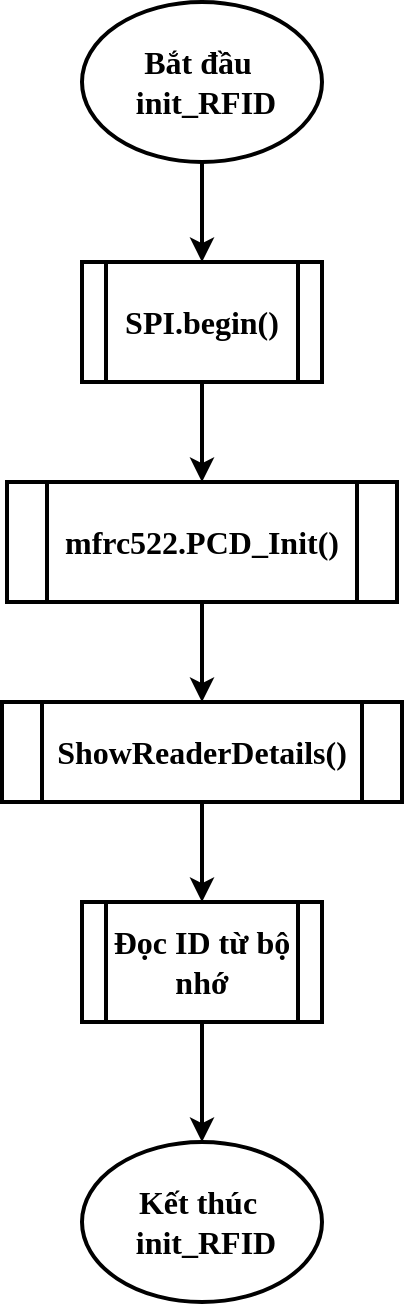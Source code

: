<mxfile version="21.3.7" type="device" pages="16">
  <diagram name=" InitRFID" id="qY4Vu3or-yFNlMI-4iQV">
    <mxGraphModel dx="1036" dy="606" grid="1" gridSize="10" guides="1" tooltips="1" connect="1" arrows="1" fold="1" page="1" pageScale="1" pageWidth="850" pageHeight="1100" math="0" shadow="0">
      <root>
        <mxCell id="0" />
        <mxCell id="1" parent="0" />
        <mxCell id="ARHme2r3uT_GVAb_AfTF-8" value="" style="edgeStyle=orthogonalEdgeStyle;rounded=0;orthogonalLoop=1;jettySize=auto;html=1;strokeWidth=2;fontStyle=1;fontSize=16;fontFamily=Times New Roman;" parent="1" source="ARHme2r3uT_GVAb_AfTF-2" target="ARHme2r3uT_GVAb_AfTF-3" edge="1">
          <mxGeometry relative="1" as="geometry" />
        </mxCell>
        <mxCell id="ARHme2r3uT_GVAb_AfTF-2" value="Bắt đầu&amp;nbsp;&lt;br style=&quot;font-size: 16px;&quot;&gt;&amp;nbsp;init_RFID" style="ellipse;whiteSpace=wrap;html=1;strokeWidth=2;fontStyle=1;fontSize=16;fontFamily=Times New Roman;" parent="1" vertex="1">
          <mxGeometry x="480" y="10" width="120" height="80" as="geometry" />
        </mxCell>
        <mxCell id="ARHme2r3uT_GVAb_AfTF-9" value="" style="edgeStyle=orthogonalEdgeStyle;rounded=0;orthogonalLoop=1;jettySize=auto;html=1;strokeWidth=2;fontStyle=1;fontSize=16;fontFamily=Times New Roman;" parent="1" source="ARHme2r3uT_GVAb_AfTF-3" target="ARHme2r3uT_GVAb_AfTF-4" edge="1">
          <mxGeometry relative="1" as="geometry" />
        </mxCell>
        <mxCell id="ARHme2r3uT_GVAb_AfTF-3" value="SPI.begin()" style="shape=process;whiteSpace=wrap;html=1;backgroundOutline=1;strokeWidth=2;fontStyle=1;fontSize=16;fontFamily=Times New Roman;" parent="1" vertex="1">
          <mxGeometry x="480" y="140" width="120" height="60" as="geometry" />
        </mxCell>
        <mxCell id="ARHme2r3uT_GVAb_AfTF-10" value="" style="edgeStyle=orthogonalEdgeStyle;rounded=0;orthogonalLoop=1;jettySize=auto;html=1;strokeWidth=2;fontStyle=1;fontSize=16;fontFamily=Times New Roman;" parent="1" source="ARHme2r3uT_GVAb_AfTF-4" target="ARHme2r3uT_GVAb_AfTF-5" edge="1">
          <mxGeometry relative="1" as="geometry" />
        </mxCell>
        <mxCell id="ARHme2r3uT_GVAb_AfTF-4" value="mfrc522.PCD_Init()" style="shape=process;whiteSpace=wrap;html=1;backgroundOutline=1;strokeWidth=2;fontStyle=1;fontSize=16;fontFamily=Times New Roman;" parent="1" vertex="1">
          <mxGeometry x="442.5" y="250" width="195" height="60" as="geometry" />
        </mxCell>
        <mxCell id="ARHme2r3uT_GVAb_AfTF-11" value="" style="edgeStyle=orthogonalEdgeStyle;rounded=0;orthogonalLoop=1;jettySize=auto;html=1;strokeWidth=2;fontStyle=1;fontSize=16;fontFamily=Times New Roman;" parent="1" source="ARHme2r3uT_GVAb_AfTF-5" target="ARHme2r3uT_GVAb_AfTF-7" edge="1">
          <mxGeometry relative="1" as="geometry" />
        </mxCell>
        <mxCell id="ARHme2r3uT_GVAb_AfTF-5" value="ShowReaderDetails()" style="shape=process;whiteSpace=wrap;html=1;backgroundOutline=1;strokeWidth=2;fontStyle=1;fontSize=16;fontFamily=Times New Roman;" parent="1" vertex="1">
          <mxGeometry x="440" y="360" width="200" height="50" as="geometry" />
        </mxCell>
        <mxCell id="ARHme2r3uT_GVAb_AfTF-6" value="Kết thúc&amp;nbsp;&lt;br style=&quot;font-size: 16px;&quot;&gt;&amp;nbsp;init_RFID" style="ellipse;whiteSpace=wrap;html=1;strokeWidth=2;fontStyle=1;fontSize=16;fontFamily=Times New Roman;" parent="1" vertex="1">
          <mxGeometry x="480" y="580" width="120" height="80" as="geometry" />
        </mxCell>
        <mxCell id="ARHme2r3uT_GVAb_AfTF-12" value="" style="edgeStyle=orthogonalEdgeStyle;rounded=0;orthogonalLoop=1;jettySize=auto;html=1;strokeWidth=2;fontStyle=1;fontSize=16;fontFamily=Times New Roman;" parent="1" source="ARHme2r3uT_GVAb_AfTF-7" target="ARHme2r3uT_GVAb_AfTF-6" edge="1">
          <mxGeometry relative="1" as="geometry" />
        </mxCell>
        <mxCell id="ARHme2r3uT_GVAb_AfTF-7" value="Đọc ID từ bộ nhớ" style="shape=process;whiteSpace=wrap;html=1;backgroundOutline=1;strokeWidth=2;fontStyle=1;fontSize=16;fontFamily=Times New Roman;" parent="1" vertex="1">
          <mxGeometry x="480" y="460" width="120" height="60" as="geometry" />
        </mxCell>
      </root>
    </mxGraphModel>
  </diagram>
  <diagram id="m5XVoZ6ObdnRaO760pWU" name="GetID">
    <mxGraphModel dx="1884" dy="611" grid="1" gridSize="10" guides="1" tooltips="1" connect="1" arrows="1" fold="1" page="1" pageScale="1" pageWidth="850" pageHeight="1100" math="0" shadow="0">
      <root>
        <mxCell id="0" />
        <mxCell id="1" parent="0" />
        <mxCell id="AAfhHYFV6vfXVWz31giC-2" value="uint8_t getID(){&#xa;  if(!mfrc522.PICC_IsNewCardPresent()){ //if new Tag place to RFID reader continue&#xa;    return 0;&#xa;  }&#xa;  if(! mfrc522.PICC_ReadCardSerial()){ //Since a Tag placed get Serial and continue&#xa;    return 0;&#xa;  }&#xa;  for ( uint8_t i = 0; i &amp;lt; 4; i++) {  //&#xa;    readCard[i] = mfrc522.uid.uidByte[i];&#xa;  }&#xa;  mfrc522.PICC_HaltA(); //Stop reading&#xa;  &#xa;  return 1;&#xa;}" style="text;whiteSpace=wrap;html=1;strokeWidth=2;fontFamily=Times New Roman;fontStyle=1;fontSize=16;" vertex="1" parent="1">
          <mxGeometry x="-60" y="130" width="470" height="220" as="geometry" />
        </mxCell>
        <mxCell id="AAfhHYFV6vfXVWz31giC-11" value="" style="edgeStyle=orthogonalEdgeStyle;rounded=0;orthogonalLoop=1;jettySize=auto;html=1;strokeWidth=2;fontFamily=Times New Roman;fontStyle=1;fontSize=16;" edge="1" parent="1" source="AAfhHYFV6vfXVWz31giC-3" target="AAfhHYFV6vfXVWz31giC-4">
          <mxGeometry relative="1" as="geometry" />
        </mxCell>
        <mxCell id="AAfhHYFV6vfXVWz31giC-3" value="Bắt đầu&lt;br style=&quot;font-size: 16px;&quot;&gt;getID&amp;nbsp;" style="ellipse;whiteSpace=wrap;html=1;strokeWidth=2;fontFamily=Times New Roman;fontStyle=1;fontSize=16;" vertex="1" parent="1">
          <mxGeometry x="610" y="60" width="120" height="80" as="geometry" />
        </mxCell>
        <mxCell id="AAfhHYFV6vfXVWz31giC-12" value="" style="edgeStyle=orthogonalEdgeStyle;rounded=0;orthogonalLoop=1;jettySize=auto;html=1;strokeWidth=2;fontFamily=Times New Roman;fontStyle=1;fontSize=16;" edge="1" parent="1" source="AAfhHYFV6vfXVWz31giC-4" target="AAfhHYFV6vfXVWz31giC-5">
          <mxGeometry relative="1" as="geometry" />
        </mxCell>
        <mxCell id="AAfhHYFV6vfXVWz31giC-16" style="edgeStyle=orthogonalEdgeStyle;rounded=0;orthogonalLoop=1;jettySize=auto;html=1;exitX=1;exitY=0.5;exitDx=0;exitDy=0;strokeWidth=2;fontFamily=Times New Roman;fontStyle=1;fontSize=16;" edge="1" parent="1" source="AAfhHYFV6vfXVWz31giC-4">
          <mxGeometry relative="1" as="geometry">
            <mxPoint x="910" y="360" as="targetPoint" />
          </mxGeometry>
        </mxCell>
        <mxCell id="AAfhHYFV6vfXVWz31giC-4" value="Nếu là Tag mới&amp;nbsp;" style="rhombus;whiteSpace=wrap;html=1;strokeWidth=2;fontFamily=Times New Roman;fontStyle=1;fontSize=16;" vertex="1" parent="1">
          <mxGeometry x="585" y="180" width="170" height="90" as="geometry" />
        </mxCell>
        <mxCell id="AAfhHYFV6vfXVWz31giC-13" style="edgeStyle=orthogonalEdgeStyle;rounded=0;orthogonalLoop=1;jettySize=auto;html=1;exitX=0.5;exitY=1;exitDx=0;exitDy=0;entryX=0.5;entryY=0;entryDx=0;entryDy=0;strokeWidth=2;fontFamily=Times New Roman;fontStyle=1;fontSize=16;" edge="1" parent="1" source="AAfhHYFV6vfXVWz31giC-5" target="AAfhHYFV6vfXVWz31giC-6">
          <mxGeometry relative="1" as="geometry" />
        </mxCell>
        <mxCell id="AAfhHYFV6vfXVWz31giC-15" style="edgeStyle=orthogonalEdgeStyle;rounded=0;orthogonalLoop=1;jettySize=auto;html=1;exitX=1;exitY=0.5;exitDx=0;exitDy=0;entryX=0.5;entryY=0;entryDx=0;entryDy=0;strokeWidth=2;fontFamily=Times New Roman;fontStyle=1;fontSize=16;" edge="1" parent="1" source="AAfhHYFV6vfXVWz31giC-5" target="AAfhHYFV6vfXVWz31giC-9">
          <mxGeometry relative="1" as="geometry" />
        </mxCell>
        <mxCell id="AAfhHYFV6vfXVWz31giC-5" value="Lấy serial của Tag" style="rhombus;whiteSpace=wrap;html=1;strokeWidth=2;fontFamily=Times New Roman;fontStyle=1;fontSize=16;" vertex="1" parent="1">
          <mxGeometry x="585" y="310" width="170" height="90" as="geometry" />
        </mxCell>
        <mxCell id="AAfhHYFV6vfXVWz31giC-20" value="" style="edgeStyle=orthogonalEdgeStyle;rounded=0;orthogonalLoop=1;jettySize=auto;html=1;strokeWidth=2;fontFamily=Times New Roman;fontStyle=1;fontSize=16;" edge="1" parent="1" source="AAfhHYFV6vfXVWz31giC-6" target="AAfhHYFV6vfXVWz31giC-19">
          <mxGeometry relative="1" as="geometry" />
        </mxCell>
        <mxCell id="AAfhHYFV6vfXVWz31giC-6" value="Lấy ID của Tag" style="shape=process;whiteSpace=wrap;html=1;backgroundOutline=1;strokeWidth=2;fontFamily=Times New Roman;fontStyle=1;fontSize=16;" vertex="1" parent="1">
          <mxGeometry x="610" y="440" width="120" height="60" as="geometry" />
        </mxCell>
        <mxCell id="AAfhHYFV6vfXVWz31giC-8" value="Kết thúc&lt;br style=&quot;font-size: 16px;&quot;&gt;getID&amp;nbsp;" style="ellipse;whiteSpace=wrap;html=1;strokeWidth=2;fontFamily=Times New Roman;fontStyle=1;fontSize=16;" vertex="1" parent="1">
          <mxGeometry x="610" y="670" width="120" height="80" as="geometry" />
        </mxCell>
        <mxCell id="AAfhHYFV6vfXVWz31giC-22" style="edgeStyle=orthogonalEdgeStyle;rounded=0;orthogonalLoop=1;jettySize=auto;html=1;exitX=0.5;exitY=1;exitDx=0;exitDy=0;strokeWidth=2;fontFamily=Times New Roman;fontStyle=1;fontSize=16;" edge="1" parent="1" source="AAfhHYFV6vfXVWz31giC-9">
          <mxGeometry relative="1" as="geometry">
            <mxPoint x="670" y="640" as="targetPoint" />
            <Array as="points">
              <mxPoint x="910" y="640" />
            </Array>
          </mxGeometry>
        </mxCell>
        <mxCell id="AAfhHYFV6vfXVWz31giC-9" value="Return 0" style="rounded=0;whiteSpace=wrap;html=1;strokeWidth=2;fontFamily=Times New Roman;fontStyle=1;fontSize=16;" vertex="1" parent="1">
          <mxGeometry x="850" y="400" width="120" height="60" as="geometry" />
        </mxCell>
        <mxCell id="AAfhHYFV6vfXVWz31giC-21" value="" style="edgeStyle=orthogonalEdgeStyle;rounded=0;orthogonalLoop=1;jettySize=auto;html=1;strokeWidth=2;fontFamily=Times New Roman;fontStyle=1;fontSize=16;" edge="1" parent="1" source="AAfhHYFV6vfXVWz31giC-19" target="AAfhHYFV6vfXVWz31giC-8">
          <mxGeometry relative="1" as="geometry" />
        </mxCell>
        <mxCell id="AAfhHYFV6vfXVWz31giC-19" value="Return 1" style="rounded=0;whiteSpace=wrap;html=1;strokeWidth=2;fontFamily=Times New Roman;fontStyle=1;fontSize=16;" vertex="1" parent="1">
          <mxGeometry x="610" y="550" width="120" height="60" as="geometry" />
        </mxCell>
        <mxCell id="AAfhHYFV6vfXVWz31giC-23" value="Đúng" style="text;html=1;strokeColor=none;fillColor=none;align=center;verticalAlign=middle;whiteSpace=wrap;rounded=0;strokeWidth=2;fontFamily=Times New Roman;fontStyle=1;fontSize=16;" vertex="1" parent="1">
          <mxGeometry x="770" y="200" width="60" height="30" as="geometry" />
        </mxCell>
        <mxCell id="AAfhHYFV6vfXVWz31giC-24" value="Sai" style="text;html=1;strokeColor=none;fillColor=none;align=center;verticalAlign=middle;whiteSpace=wrap;rounded=0;strokeWidth=2;fontFamily=Times New Roman;fontStyle=1;fontSize=16;" vertex="1" parent="1">
          <mxGeometry x="670" y="270" width="60" height="30" as="geometry" />
        </mxCell>
        <mxCell id="AAfhHYFV6vfXVWz31giC-25" value="Đúng" style="text;html=1;strokeColor=none;fillColor=none;align=center;verticalAlign=middle;whiteSpace=wrap;rounded=0;strokeWidth=2;fontFamily=Times New Roman;fontStyle=1;fontSize=16;" vertex="1" parent="1">
          <mxGeometry x="755" y="320" width="60" height="30" as="geometry" />
        </mxCell>
        <mxCell id="AAfhHYFV6vfXVWz31giC-26" value="Sai" style="text;html=1;strokeColor=none;fillColor=none;align=center;verticalAlign=middle;whiteSpace=wrap;rounded=0;strokeWidth=2;fontFamily=Times New Roman;fontStyle=1;fontSize=16;" vertex="1" parent="1">
          <mxGeometry x="670" y="400" width="60" height="30" as="geometry" />
        </mxCell>
      </root>
    </mxGraphModel>
  </diagram>
  <diagram id="B60aj0nZViITcPhsWYJg" name="ShowReaderDetails">
    <mxGraphModel dx="1034" dy="611" grid="1" gridSize="10" guides="1" tooltips="1" connect="1" arrows="1" fold="1" page="1" pageScale="1" pageWidth="850" pageHeight="1100" math="0" shadow="0">
      <root>
        <mxCell id="0" />
        <mxCell id="1" parent="0" />
        <mxCell id="J3O6O0ti_SO-ILw7xLnW-8" value="" style="edgeStyle=orthogonalEdgeStyle;rounded=0;orthogonalLoop=1;jettySize=auto;html=1;fontFamily=Times New Roman;fontStyle=1;fontSize=16;strokeWidth=2;" edge="1" parent="1" source="J3O6O0ti_SO-ILw7xLnW-3" target="J3O6O0ti_SO-ILw7xLnW-4">
          <mxGeometry relative="1" as="geometry" />
        </mxCell>
        <mxCell id="J3O6O0ti_SO-ILw7xLnW-3" value="Bắt đầu&lt;br style=&quot;font-size: 16px;&quot;&gt;&amp;nbsp;ShowReaderDetails" style="ellipse;whiteSpace=wrap;html=1;fontFamily=Times New Roman;fontStyle=1;fontSize=16;strokeWidth=2;" vertex="1" parent="1">
          <mxGeometry x="515" y="20" width="170" height="70" as="geometry" />
        </mxCell>
        <mxCell id="J3O6O0ti_SO-ILw7xLnW-9" value="" style="edgeStyle=orthogonalEdgeStyle;rounded=0;orthogonalLoop=1;jettySize=auto;html=1;fontFamily=Times New Roman;fontStyle=1;fontSize=16;strokeWidth=2;" edge="1" parent="1" source="J3O6O0ti_SO-ILw7xLnW-4" target="J3O6O0ti_SO-ILw7xLnW-5">
          <mxGeometry relative="1" as="geometry" />
        </mxCell>
        <mxCell id="J3O6O0ti_SO-ILw7xLnW-4" value="Lấy version phần mềm của RFID" style="rounded=0;whiteSpace=wrap;html=1;fontFamily=Times New Roman;fontStyle=1;fontSize=16;strokeWidth=2;" vertex="1" parent="1">
          <mxGeometry x="540" y="140" width="120" height="60" as="geometry" />
        </mxCell>
        <mxCell id="J3O6O0ti_SO-ILw7xLnW-10" value="" style="edgeStyle=orthogonalEdgeStyle;rounded=0;orthogonalLoop=1;jettySize=auto;html=1;fontFamily=Times New Roman;fontStyle=1;fontSize=16;strokeWidth=2;" edge="1" parent="1" source="J3O6O0ti_SO-ILw7xLnW-5" target="J3O6O0ti_SO-ILw7xLnW-6">
          <mxGeometry relative="1" as="geometry" />
        </mxCell>
        <mxCell id="J3O6O0ti_SO-ILw7xLnW-12" style="edgeStyle=orthogonalEdgeStyle;rounded=0;orthogonalLoop=1;jettySize=auto;html=1;exitX=1;exitY=0.5;exitDx=0;exitDy=0;fontFamily=Times New Roman;fontStyle=1;fontSize=16;strokeWidth=2;" edge="1" parent="1" source="J3O6O0ti_SO-ILw7xLnW-5">
          <mxGeometry relative="1" as="geometry">
            <mxPoint x="600" y="450" as="targetPoint" />
            <Array as="points">
              <mxPoint x="740" y="275" />
              <mxPoint x="740" y="450" />
            </Array>
          </mxGeometry>
        </mxCell>
        <mxCell id="J3O6O0ti_SO-ILw7xLnW-5" value="Giá trị của version &lt;br style=&quot;font-size: 16px;&quot;&gt;= 0x00 hoặc 0xFF" style="rhombus;whiteSpace=wrap;html=1;fontFamily=Times New Roman;fontStyle=1;fontSize=16;strokeWidth=2;" vertex="1" parent="1">
          <mxGeometry x="497.5" y="230" width="205" height="90" as="geometry" />
        </mxCell>
        <mxCell id="J3O6O0ti_SO-ILw7xLnW-11" value="" style="edgeStyle=orthogonalEdgeStyle;rounded=0;orthogonalLoop=1;jettySize=auto;html=1;fontFamily=Times New Roman;fontStyle=1;fontSize=16;strokeWidth=2;" edge="1" parent="1" source="J3O6O0ti_SO-ILw7xLnW-6" target="J3O6O0ti_SO-ILw7xLnW-7">
          <mxGeometry relative="1" as="geometry" />
        </mxCell>
        <mxCell id="J3O6O0ti_SO-ILw7xLnW-6" value="Hiển thị lên LCD thông báo không thể kết nối, yêu cầu kiểm tra kết nối" style="rounded=0;whiteSpace=wrap;html=1;fontFamily=Times New Roman;fontStyle=1;fontSize=16;strokeWidth=2;" vertex="1" parent="1">
          <mxGeometry x="490" y="370" width="220" height="60" as="geometry" />
        </mxCell>
        <mxCell id="J3O6O0ti_SO-ILw7xLnW-7" value="Kết thúc&lt;br style=&quot;font-size: 16px;&quot;&gt;&amp;nbsp;ShowReaderDetails" style="ellipse;whiteSpace=wrap;html=1;fontFamily=Times New Roman;fontStyle=1;fontSize=16;strokeWidth=2;" vertex="1" parent="1">
          <mxGeometry x="520" y="470" width="160" height="70" as="geometry" />
        </mxCell>
        <mxCell id="CiY5hCs-S67dDyn7i1Ns-1" value="Đúng" style="text;html=1;strokeColor=none;fillColor=none;align=center;verticalAlign=middle;whiteSpace=wrap;rounded=0;strokeWidth=2;fontFamily=Times New Roman;fontStyle=1;fontSize=16;" vertex="1" parent="1">
          <mxGeometry x="600" y="320" width="60" height="30" as="geometry" />
        </mxCell>
        <mxCell id="CiY5hCs-S67dDyn7i1Ns-2" value="Sai" style="text;html=1;strokeColor=none;fillColor=none;align=center;verticalAlign=middle;whiteSpace=wrap;rounded=0;strokeWidth=2;fontFamily=Times New Roman;fontStyle=1;fontSize=16;" vertex="1" parent="1">
          <mxGeometry x="702.5" y="240" width="60" height="30" as="geometry" />
        </mxCell>
      </root>
    </mxGraphModel>
  </diagram>
  <diagram id="PwODpdReKO46UWIOmAWA" name="ReadID">
    <mxGraphModel dx="1036" dy="606" grid="1" gridSize="10" guides="1" tooltips="1" connect="1" arrows="1" fold="1" page="1" pageScale="1" pageWidth="850" pageHeight="1100" math="0" shadow="0">
      <root>
        <mxCell id="0" />
        <mxCell id="1" parent="0" />
        <mxCell id="AE1ZRe2jNRUP8gfGRuii-7" value="" style="edgeStyle=orthogonalEdgeStyle;rounded=0;orthogonalLoop=1;jettySize=auto;html=1;strokeWidth=2;fontFamily=Times New Roman;fontStyle=1;fontSize=16;" edge="1" parent="1" source="AE1ZRe2jNRUP8gfGRuii-3" target="AE1ZRe2jNRUP8gfGRuii-4">
          <mxGeometry relative="1" as="geometry" />
        </mxCell>
        <mxCell id="AE1ZRe2jNRUP8gfGRuii-3" value="Bắt đầu&amp;nbsp;&lt;br style=&quot;font-size: 16px;&quot;&gt;readID" style="ellipse;whiteSpace=wrap;html=1;strokeWidth=2;fontFamily=Times New Roman;fontStyle=1;fontSize=16;" vertex="1" parent="1">
          <mxGeometry x="550" y="40" width="120" height="80" as="geometry" />
        </mxCell>
        <mxCell id="AE1ZRe2jNRUP8gfGRuii-8" value="" style="edgeStyle=orthogonalEdgeStyle;rounded=0;orthogonalLoop=1;jettySize=auto;html=1;strokeWidth=2;fontFamily=Times New Roman;fontStyle=1;fontSize=16;" edge="1" parent="1" source="AE1ZRe2jNRUP8gfGRuii-4" target="AE1ZRe2jNRUP8gfGRuii-5">
          <mxGeometry relative="1" as="geometry" />
        </mxCell>
        <mxCell id="AE1ZRe2jNRUP8gfGRuii-4" value="Nhận vị trí lưu RFID trong bộ nhớ" style="rounded=0;whiteSpace=wrap;html=1;strokeWidth=2;fontFamily=Times New Roman;fontStyle=1;fontSize=16;" vertex="1" parent="1">
          <mxGeometry x="535" y="170" width="150" height="50" as="geometry" />
        </mxCell>
        <mxCell id="AE1ZRe2jNRUP8gfGRuii-9" value="" style="edgeStyle=orthogonalEdgeStyle;rounded=0;orthogonalLoop=1;jettySize=auto;html=1;strokeWidth=2;fontFamily=Times New Roman;fontStyle=1;fontSize=16;" edge="1" parent="1" source="AE1ZRe2jNRUP8gfGRuii-5" target="AE1ZRe2jNRUP8gfGRuii-6">
          <mxGeometry relative="1" as="geometry" />
        </mxCell>
        <mxCell id="AE1ZRe2jNRUP8gfGRuii-5" value="Đọc dữ liệu từ bộ nhớ và lưu vào biến&amp;nbsp;" style="rounded=0;whiteSpace=wrap;html=1;strokeWidth=2;fontFamily=Times New Roman;fontStyle=1;fontSize=16;" vertex="1" parent="1">
          <mxGeometry x="530" y="280" width="160" height="60" as="geometry" />
        </mxCell>
        <mxCell id="AE1ZRe2jNRUP8gfGRuii-6" value="Kết thúc&lt;br style=&quot;font-size: 16px;&quot;&gt;readID" style="ellipse;whiteSpace=wrap;html=1;strokeWidth=2;fontFamily=Times New Roman;fontStyle=1;fontSize=16;" vertex="1" parent="1">
          <mxGeometry x="550" y="380" width="120" height="80" as="geometry" />
        </mxCell>
      </root>
    </mxGraphModel>
  </diagram>
  <diagram id="7YCqNWGk8oWzhoUGNOs7" name="WriteID">
    <mxGraphModel dx="1036" dy="606" grid="1" gridSize="10" guides="1" tooltips="1" connect="1" arrows="1" fold="1" page="1" pageScale="1" pageWidth="850" pageHeight="1100" math="0" shadow="0">
      <root>
        <mxCell id="0" />
        <mxCell id="1" parent="0" />
        <mxCell id="uVa7Lq_ZRJncz-5F0s0F-18" value="" style="edgeStyle=orthogonalEdgeStyle;rounded=0;orthogonalLoop=1;jettySize=auto;html=1;fontFamily=Times New Roman;fontStyle=1;fontSize=16;strokeWidth=2;" edge="1" parent="1" source="uVa7Lq_ZRJncz-5F0s0F-2" target="uVa7Lq_ZRJncz-5F0s0F-3">
          <mxGeometry relative="1" as="geometry" />
        </mxCell>
        <mxCell id="uVa7Lq_ZRJncz-5F0s0F-2" value="Bắt đầu&amp;nbsp;&lt;br style=&quot;font-size: 16px;&quot;&gt;writeID" style="ellipse;whiteSpace=wrap;html=1;fontFamily=Times New Roman;fontStyle=1;fontSize=16;strokeWidth=2;" vertex="1" parent="1">
          <mxGeometry x="660" y="50" width="120" height="80" as="geometry" />
        </mxCell>
        <mxCell id="uVa7Lq_ZRJncz-5F0s0F-19" value="" style="edgeStyle=orthogonalEdgeStyle;rounded=0;orthogonalLoop=1;jettySize=auto;html=1;fontFamily=Times New Roman;fontStyle=1;fontSize=16;strokeWidth=2;" edge="1" parent="1" source="uVa7Lq_ZRJncz-5F0s0F-3" target="uVa7Lq_ZRJncz-5F0s0F-5">
          <mxGeometry relative="1" as="geometry" />
        </mxCell>
        <mxCell id="uVa7Lq_ZRJncz-5F0s0F-25" style="edgeStyle=orthogonalEdgeStyle;rounded=0;orthogonalLoop=1;jettySize=auto;html=1;exitX=1;exitY=0.5;exitDx=0;exitDy=0;fontFamily=Times New Roman;fontStyle=1;fontSize=16;strokeWidth=2;" edge="1" parent="1" source="uVa7Lq_ZRJncz-5F0s0F-3" target="uVa7Lq_ZRJncz-5F0s0F-4">
          <mxGeometry relative="1" as="geometry" />
        </mxCell>
        <mxCell id="uVa7Lq_ZRJncz-5F0s0F-3" value="Số lượng ID trong bộ nhớ &lt;br style=&quot;font-size: 16px;&quot;&gt;đạt giá trị tối đa" style="rhombus;whiteSpace=wrap;html=1;fontFamily=Times New Roman;fontStyle=1;fontSize=16;strokeWidth=2;" vertex="1" parent="1">
          <mxGeometry x="615" y="180" width="210" height="120" as="geometry" />
        </mxCell>
        <mxCell id="uVa7Lq_ZRJncz-5F0s0F-26" style="edgeStyle=orthogonalEdgeStyle;rounded=0;orthogonalLoop=1;jettySize=auto;html=1;exitX=0.5;exitY=1;exitDx=0;exitDy=0;fontFamily=Times New Roman;fontStyle=1;fontSize=16;strokeWidth=2;" edge="1" parent="1" source="uVa7Lq_ZRJncz-5F0s0F-4">
          <mxGeometry relative="1" as="geometry">
            <mxPoint x="720" y="1050" as="targetPoint" />
            <Array as="points">
              <mxPoint x="1090" y="1050" />
              <mxPoint x="720" y="1050" />
            </Array>
          </mxGeometry>
        </mxCell>
        <mxCell id="uVa7Lq_ZRJncz-5F0s0F-4" value="Hiển thị lên LCD thông báo số ID đã đạt tối đa" style="rounded=0;whiteSpace=wrap;html=1;fontFamily=Times New Roman;fontStyle=1;fontSize=16;strokeWidth=2;" vertex="1" parent="1">
          <mxGeometry x="1030" y="410" width="240" height="70" as="geometry" />
        </mxCell>
        <mxCell id="uVa7Lq_ZRJncz-5F0s0F-20" value="" style="edgeStyle=orthogonalEdgeStyle;rounded=0;orthogonalLoop=1;jettySize=auto;html=1;fontFamily=Times New Roman;fontStyle=1;fontSize=16;strokeWidth=2;" edge="1" parent="1" source="uVa7Lq_ZRJncz-5F0s0F-5" target="uVa7Lq_ZRJncz-5F0s0F-12">
          <mxGeometry relative="1" as="geometry" />
        </mxCell>
        <mxCell id="uVa7Lq_ZRJncz-5F0s0F-28" style="edgeStyle=orthogonalEdgeStyle;rounded=0;orthogonalLoop=1;jettySize=auto;html=1;exitX=0;exitY=0.5;exitDx=0;exitDy=0;fontFamily=Times New Roman;fontStyle=1;fontSize=16;strokeWidth=2;" edge="1" parent="1" source="uVa7Lq_ZRJncz-5F0s0F-5">
          <mxGeometry relative="1" as="geometry">
            <mxPoint x="720" y="920.8" as="targetPoint" />
            <Array as="points">
              <mxPoint x="560" y="410" />
              <mxPoint x="560" y="921" />
            </Array>
          </mxGeometry>
        </mxCell>
        <mxCell id="uVa7Lq_ZRJncz-5F0s0F-5" value="ID có&amp;nbsp; trong bộ nhớ" style="rhombus;whiteSpace=wrap;html=1;fontFamily=Times New Roman;fontStyle=1;fontSize=16;strokeWidth=2;" vertex="1" parent="1">
          <mxGeometry x="620" y="350" width="200" height="120" as="geometry" />
        </mxCell>
        <mxCell id="uVa7Lq_ZRJncz-5F0s0F-21" value="" style="edgeStyle=orthogonalEdgeStyle;rounded=0;orthogonalLoop=1;jettySize=auto;html=1;fontFamily=Times New Roman;fontStyle=1;fontSize=16;strokeWidth=2;" edge="1" parent="1" source="uVa7Lq_ZRJncz-5F0s0F-12" target="uVa7Lq_ZRJncz-5F0s0F-14">
          <mxGeometry relative="1" as="geometry" />
        </mxCell>
        <mxCell id="uVa7Lq_ZRJncz-5F0s0F-27" style="edgeStyle=orthogonalEdgeStyle;rounded=0;orthogonalLoop=1;jettySize=auto;html=1;exitX=1;exitY=0.5;exitDx=0;exitDy=0;entryX=0.5;entryY=0;entryDx=0;entryDy=0;fontFamily=Times New Roman;fontStyle=1;fontSize=16;strokeWidth=2;" edge="1" parent="1" source="uVa7Lq_ZRJncz-5F0s0F-12" target="uVa7Lq_ZRJncz-5F0s0F-13">
          <mxGeometry relative="1" as="geometry">
            <Array as="points">
              <mxPoint x="980" y="590" />
            </Array>
          </mxGeometry>
        </mxCell>
        <mxCell id="uVa7Lq_ZRJncz-5F0s0F-12" value="Có vị trí trống trong&amp;nbsp;&lt;br style=&quot;font-size: 16px;&quot;&gt;danh sách ID" style="rhombus;whiteSpace=wrap;html=1;fontFamily=Times New Roman;fontStyle=1;fontSize=16;strokeWidth=2;" vertex="1" parent="1">
          <mxGeometry x="617.5" y="530" width="205" height="120" as="geometry" />
        </mxCell>
        <mxCell id="uVa7Lq_ZRJncz-5F0s0F-30" style="edgeStyle=orthogonalEdgeStyle;rounded=0;orthogonalLoop=1;jettySize=auto;html=1;exitX=0.5;exitY=1;exitDx=0;exitDy=0;fontFamily=Times New Roman;fontStyle=1;fontSize=16;strokeWidth=2;" edge="1" parent="1" source="uVa7Lq_ZRJncz-5F0s0F-13">
          <mxGeometry relative="1" as="geometry">
            <mxPoint x="720" y="920" as="targetPoint" />
            <Array as="points">
              <mxPoint x="980" y="920" />
            </Array>
          </mxGeometry>
        </mxCell>
        <mxCell id="uVa7Lq_ZRJncz-5F0s0F-13" value="Hiển thị thông báo không có vị trí trống trong danh sách ID" style="rounded=0;whiteSpace=wrap;html=1;fontFamily=Times New Roman;fontStyle=1;fontSize=16;strokeWidth=2;" vertex="1" parent="1">
          <mxGeometry x="860" y="640" width="240" height="70" as="geometry" />
        </mxCell>
        <mxCell id="uVa7Lq_ZRJncz-5F0s0F-22" value="" style="edgeStyle=orthogonalEdgeStyle;rounded=0;orthogonalLoop=1;jettySize=auto;html=1;fontFamily=Times New Roman;fontStyle=1;fontSize=16;strokeWidth=2;" edge="1" parent="1" source="uVa7Lq_ZRJncz-5F0s0F-14" target="uVa7Lq_ZRJncz-5F0s0F-15">
          <mxGeometry relative="1" as="geometry" />
        </mxCell>
        <mxCell id="uVa7Lq_ZRJncz-5F0s0F-14" value="Ghi ID vào trong bộ nhớ" style="rounded=0;whiteSpace=wrap;html=1;fontFamily=Times New Roman;fontStyle=1;fontSize=16;strokeWidth=2;" vertex="1" parent="1">
          <mxGeometry x="660" y="700" width="120" height="60" as="geometry" />
        </mxCell>
        <mxCell id="uVa7Lq_ZRJncz-5F0s0F-23" value="" style="edgeStyle=orthogonalEdgeStyle;rounded=0;orthogonalLoop=1;jettySize=auto;html=1;fontFamily=Times New Roman;fontStyle=1;fontSize=16;strokeWidth=2;" edge="1" parent="1" source="uVa7Lq_ZRJncz-5F0s0F-15" target="uVa7Lq_ZRJncz-5F0s0F-16">
          <mxGeometry relative="1" as="geometry" />
        </mxCell>
        <mxCell id="uVa7Lq_ZRJncz-5F0s0F-15" value="Hiển thị lên LCD đã thêm thành công" style="rounded=0;whiteSpace=wrap;html=1;fontFamily=Times New Roman;fontStyle=1;fontSize=16;strokeWidth=2;" vertex="1" parent="1">
          <mxGeometry x="640" y="820" width="160" height="50" as="geometry" />
        </mxCell>
        <mxCell id="uVa7Lq_ZRJncz-5F0s0F-24" value="" style="edgeStyle=orthogonalEdgeStyle;rounded=0;orthogonalLoop=1;jettySize=auto;html=1;fontFamily=Times New Roman;fontStyle=1;fontSize=16;strokeWidth=2;" edge="1" parent="1" source="uVa7Lq_ZRJncz-5F0s0F-16" target="uVa7Lq_ZRJncz-5F0s0F-17">
          <mxGeometry relative="1" as="geometry" />
        </mxCell>
        <mxCell id="uVa7Lq_ZRJncz-5F0s0F-16" value="Hiển thị lên LCD thêm ID không thành công" style="rounded=0;whiteSpace=wrap;html=1;fontFamily=Times New Roman;fontStyle=1;fontSize=16;strokeWidth=2;" vertex="1" parent="1">
          <mxGeometry x="640" y="960" width="160" height="60" as="geometry" />
        </mxCell>
        <mxCell id="uVa7Lq_ZRJncz-5F0s0F-17" value="Kết thúc&lt;br style=&quot;font-size: 16px;&quot;&gt;writeID" style="ellipse;whiteSpace=wrap;html=1;fontFamily=Times New Roman;fontStyle=1;fontSize=16;strokeWidth=2;" vertex="1" parent="1">
          <mxGeometry x="660" y="1070" width="120" height="80" as="geometry" />
        </mxCell>
        <mxCell id="uVa7Lq_ZRJncz-5F0s0F-31" value="Đúng" style="text;html=1;strokeColor=none;fillColor=none;align=center;verticalAlign=middle;whiteSpace=wrap;rounded=0;fontFamily=Times New Roman;fontStyle=1;fontSize=16;strokeWidth=2;" vertex="1" parent="1">
          <mxGeometry x="830" y="210" width="60" height="30" as="geometry" />
        </mxCell>
        <mxCell id="uVa7Lq_ZRJncz-5F0s0F-32" value="Đúng" style="text;html=1;strokeColor=none;fillColor=none;align=center;verticalAlign=middle;whiteSpace=wrap;rounded=0;fontFamily=Times New Roman;fontStyle=1;fontSize=16;strokeWidth=2;" vertex="1" parent="1">
          <mxGeometry x="560" y="380" width="60" height="30" as="geometry" />
        </mxCell>
        <mxCell id="uVa7Lq_ZRJncz-5F0s0F-33" value="Đúng" style="text;html=1;strokeColor=none;fillColor=none;align=center;verticalAlign=middle;whiteSpace=wrap;rounded=0;fontFamily=Times New Roman;fontStyle=1;fontSize=16;strokeWidth=2;" vertex="1" parent="1">
          <mxGeometry x="720" y="650" width="60" height="30" as="geometry" />
        </mxCell>
        <mxCell id="uVa7Lq_ZRJncz-5F0s0F-34" value="Sai" style="text;html=1;strokeColor=none;fillColor=none;align=center;verticalAlign=middle;whiteSpace=wrap;rounded=0;fontFamily=Times New Roman;fontStyle=1;fontSize=16;strokeWidth=2;" vertex="1" parent="1">
          <mxGeometry x="730" y="310" width="60" height="30" as="geometry" />
        </mxCell>
        <mxCell id="uVa7Lq_ZRJncz-5F0s0F-36" value="Sai" style="text;html=1;strokeColor=none;fillColor=none;align=center;verticalAlign=middle;whiteSpace=wrap;rounded=0;fontFamily=Times New Roman;fontStyle=1;fontSize=16;strokeWidth=2;" vertex="1" parent="1">
          <mxGeometry x="720" y="490" width="60" height="30" as="geometry" />
        </mxCell>
        <mxCell id="uVa7Lq_ZRJncz-5F0s0F-37" value="Sai" style="text;html=1;strokeColor=none;fillColor=none;align=center;verticalAlign=middle;whiteSpace=wrap;rounded=0;fontFamily=Times New Roman;fontStyle=1;fontSize=16;strokeWidth=2;" vertex="1" parent="1">
          <mxGeometry x="880" y="560" width="60" height="30" as="geometry" />
        </mxCell>
      </root>
    </mxGraphModel>
  </diagram>
  <diagram id="pkUsrwq-z-t0taVH9oip" name="DeleteID">
    <mxGraphModel dx="1219" dy="713" grid="1" gridSize="10" guides="1" tooltips="1" connect="1" arrows="1" fold="1" page="1" pageScale="1" pageWidth="850" pageHeight="1100" math="0" shadow="0">
      <root>
        <mxCell id="0" />
        <mxCell id="1" parent="0" />
        <mxCell id="JOMRZnkVZKNcxI-sw1hx-9" value="" style="edgeStyle=orthogonalEdgeStyle;rounded=0;orthogonalLoop=1;jettySize=auto;html=1;strokeWidth=2;fontSize=16;fontFamily=Times New Roman;fontStyle=1" parent="1" source="JOMRZnkVZKNcxI-sw1hx-3" target="JOMRZnkVZKNcxI-sw1hx-4" edge="1">
          <mxGeometry relative="1" as="geometry" />
        </mxCell>
        <mxCell id="JOMRZnkVZKNcxI-sw1hx-3" value="Bắt đầu&amp;nbsp;&lt;br style=&quot;font-size: 16px;&quot;&gt;deleteID" style="ellipse;whiteSpace=wrap;html=1;strokeWidth=2;fontSize=16;fontFamily=Times New Roman;fontStyle=1" parent="1" vertex="1">
          <mxGeometry x="700" y="150" width="120" height="80" as="geometry" />
        </mxCell>
        <mxCell id="JOMRZnkVZKNcxI-sw1hx-10" value="" style="edgeStyle=orthogonalEdgeStyle;rounded=0;orthogonalLoop=1;jettySize=auto;html=1;strokeWidth=2;fontSize=16;fontFamily=Times New Roman;fontStyle=1" parent="1" source="JOMRZnkVZKNcxI-sw1hx-4" target="JOMRZnkVZKNcxI-sw1hx-6" edge="1">
          <mxGeometry relative="1" as="geometry" />
        </mxCell>
        <mxCell id="JOMRZnkVZKNcxI-sw1hx-13" style="edgeStyle=orthogonalEdgeStyle;rounded=0;orthogonalLoop=1;jettySize=auto;html=1;exitX=1;exitY=0.5;exitDx=0;exitDy=0;entryX=0.5;entryY=0;entryDx=0;entryDy=0;strokeWidth=2;fontSize=16;fontFamily=Times New Roman;fontStyle=1" parent="1" source="JOMRZnkVZKNcxI-sw1hx-4" target="JOMRZnkVZKNcxI-sw1hx-5" edge="1">
          <mxGeometry relative="1" as="geometry">
            <Array as="points">
              <mxPoint x="1020" y="445" />
            </Array>
          </mxGeometry>
        </mxCell>
        <mxCell id="JOMRZnkVZKNcxI-sw1hx-4" value="ID tồn tại trong bộ nhớ" style="rhombus;whiteSpace=wrap;html=1;strokeWidth=2;fontSize=16;fontFamily=Times New Roman;fontStyle=1" parent="1" vertex="1">
          <mxGeometry x="655" y="380" width="210" height="130" as="geometry" />
        </mxCell>
        <mxCell id="JOMRZnkVZKNcxI-sw1hx-14" style="edgeStyle=orthogonalEdgeStyle;rounded=0;orthogonalLoop=1;jettySize=auto;html=1;exitX=0.75;exitY=1;exitDx=0;exitDy=0;strokeWidth=2;fontSize=16;fontFamily=Times New Roman;fontStyle=1" parent="1" source="JOMRZnkVZKNcxI-sw1hx-5" edge="1">
          <mxGeometry relative="1" as="geometry">
            <mxPoint x="760" y="790" as="targetPoint" />
            <Array as="points">
              <mxPoint x="1020" y="790" />
            </Array>
          </mxGeometry>
        </mxCell>
        <mxCell id="JOMRZnkVZKNcxI-sw1hx-5" value="Hiển thị lên LCD xóa không thành công" style="rounded=0;whiteSpace=wrap;html=1;strokeWidth=2;fontSize=16;fontFamily=Times New Roman;fontStyle=1" parent="1" vertex="1">
          <mxGeometry x="930" y="540" width="180" height="70" as="geometry" />
        </mxCell>
        <mxCell id="JOMRZnkVZKNcxI-sw1hx-11" value="" style="edgeStyle=orthogonalEdgeStyle;rounded=0;orthogonalLoop=1;jettySize=auto;html=1;strokeWidth=2;fontSize=16;fontFamily=Times New Roman;fontStyle=1" parent="1" source="JOMRZnkVZKNcxI-sw1hx-6" target="JOMRZnkVZKNcxI-sw1hx-7" edge="1">
          <mxGeometry relative="1" as="geometry" />
        </mxCell>
        <mxCell id="JOMRZnkVZKNcxI-sw1hx-6" value="Ghi đè &quot;0&quot; vào ID được tìm thấy" style="rounded=0;whiteSpace=wrap;html=1;strokeWidth=2;fontSize=16;fontFamily=Times New Roman;fontStyle=1" parent="1" vertex="1">
          <mxGeometry x="700" y="580" width="120" height="60" as="geometry" />
        </mxCell>
        <mxCell id="JOMRZnkVZKNcxI-sw1hx-12" value="" style="edgeStyle=orthogonalEdgeStyle;rounded=0;orthogonalLoop=1;jettySize=auto;html=1;strokeWidth=2;fontSize=16;fontFamily=Times New Roman;fontStyle=1" parent="1" source="JOMRZnkVZKNcxI-sw1hx-7" target="JOMRZnkVZKNcxI-sw1hx-8" edge="1">
          <mxGeometry relative="1" as="geometry" />
        </mxCell>
        <mxCell id="JOMRZnkVZKNcxI-sw1hx-7" value="Hiển thị LCD đã xóa ID thành công" style="rounded=0;whiteSpace=wrap;html=1;strokeWidth=2;fontSize=16;fontFamily=Times New Roman;fontStyle=1" parent="1" vertex="1">
          <mxGeometry x="680" y="700" width="160" height="50" as="geometry" />
        </mxCell>
        <mxCell id="JOMRZnkVZKNcxI-sw1hx-8" value="Kết thúc&lt;br style=&quot;font-size: 16px;&quot;&gt;deleteID" style="ellipse;whiteSpace=wrap;html=1;strokeWidth=2;fontSize=16;fontFamily=Times New Roman;fontStyle=1" parent="1" vertex="1">
          <mxGeometry x="700" y="820" width="120" height="80" as="geometry" />
        </mxCell>
        <mxCell id="3Iy7gS0yfNKoUKuvQ93y-1" value="Đúng" style="text;html=1;strokeColor=none;fillColor=none;align=center;verticalAlign=middle;whiteSpace=wrap;rounded=0;fontFamily=Times New Roman;fontStyle=1;fontSize=16;strokeWidth=2;" parent="1" vertex="1">
          <mxGeometry x="760" y="520" width="60" height="30" as="geometry" />
        </mxCell>
        <mxCell id="3Iy7gS0yfNKoUKuvQ93y-2" value="Sai" style="text;html=1;strokeColor=none;fillColor=none;align=center;verticalAlign=middle;whiteSpace=wrap;rounded=0;fontFamily=Times New Roman;fontStyle=1;fontSize=16;strokeWidth=2;" parent="1" vertex="1">
          <mxGeometry x="865" y="410" width="60" height="30" as="geometry" />
        </mxCell>
      </root>
    </mxGraphModel>
  </diagram>
  <diagram id="kZdwRM2wtSFxg_gGk4-t" name="DeleteRFID_SlotID">
    <mxGraphModel dx="1480" dy="866" grid="1" gridSize="10" guides="1" tooltips="1" connect="1" arrows="1" fold="1" page="1" pageScale="1" pageWidth="850" pageHeight="1100" math="0" shadow="0">
      <root>
        <mxCell id="0" />
        <mxCell id="1" parent="0" />
        <mxCell id="siOzIzRJSCWqldkvWg6i-1" value="Xóa ID theo slot ID" style="text;whiteSpace=wrap;html=1;fontSize=16;fontFamily=Times New Roman;fontStyle=1;strokeWidth=2;" parent="1" vertex="1">
          <mxGeometry x="330" y="120" width="170" height="50" as="geometry" />
        </mxCell>
        <mxCell id="siOzIzRJSCWqldkvWg6i-10" value="" style="edgeStyle=orthogonalEdgeStyle;rounded=0;orthogonalLoop=1;jettySize=auto;html=1;fontSize=16;fontFamily=Times New Roman;fontStyle=1;strokeWidth=2;" parent="1" source="siOzIzRJSCWqldkvWg6i-2" target="siOzIzRJSCWqldkvWg6i-3" edge="1">
          <mxGeometry relative="1" as="geometry" />
        </mxCell>
        <mxCell id="siOzIzRJSCWqldkvWg6i-2" value="Bắt đầu&lt;br style=&quot;font-size: 16px;&quot;&gt;deleteRFID_ID" style="ellipse;whiteSpace=wrap;html=1;fontSize=16;fontFamily=Times New Roman;fontStyle=1;strokeWidth=2;" parent="1" vertex="1">
          <mxGeometry x="580" y="30" width="120" height="80" as="geometry" />
        </mxCell>
        <mxCell id="siOzIzRJSCWqldkvWg6i-11" value="" style="edgeStyle=orthogonalEdgeStyle;rounded=0;orthogonalLoop=1;jettySize=auto;html=1;fontSize=16;fontFamily=Times New Roman;fontStyle=1;strokeWidth=2;" parent="1" source="siOzIzRJSCWqldkvWg6i-3" target="siOzIzRJSCWqldkvWg6i-6" edge="1">
          <mxGeometry relative="1" as="geometry" />
        </mxCell>
        <mxCell id="siOzIzRJSCWqldkvWg6i-15" style="edgeStyle=orthogonalEdgeStyle;rounded=0;orthogonalLoop=1;jettySize=auto;html=1;exitX=1;exitY=0.5;exitDx=0;exitDy=0;entryX=0.5;entryY=0;entryDx=0;entryDy=0;fontSize=16;fontFamily=Times New Roman;fontStyle=1;strokeWidth=2;" parent="1" source="siOzIzRJSCWqldkvWg6i-3" target="siOzIzRJSCWqldkvWg6i-4" edge="1">
          <mxGeometry relative="1" as="geometry" />
        </mxCell>
        <mxCell id="siOzIzRJSCWqldkvWg6i-3" value="Nếu slot &amp;gt;= số lượng slot&lt;br style=&quot;font-size: 16px;&quot;&gt;được cho phép" style="rhombus;whiteSpace=wrap;html=1;fontSize=16;fontFamily=Times New Roman;fontStyle=1;strokeWidth=2;" parent="1" vertex="1">
          <mxGeometry x="535" y="160" width="210" height="110" as="geometry" />
        </mxCell>
        <mxCell id="siOzIzRJSCWqldkvWg6i-16" style="edgeStyle=orthogonalEdgeStyle;rounded=0;orthogonalLoop=1;jettySize=auto;html=1;exitX=0.5;exitY=1;exitDx=0;exitDy=0;fontSize=16;fontFamily=Times New Roman;fontStyle=1;strokeWidth=2;" parent="1" source="siOzIzRJSCWqldkvWg6i-4" edge="1">
          <mxGeometry relative="1" as="geometry">
            <mxPoint x="640" y="700" as="targetPoint" />
            <Array as="points">
              <mxPoint x="860" y="700" />
            </Array>
          </mxGeometry>
        </mxCell>
        <mxCell id="siOzIzRJSCWqldkvWg6i-4" value="Hiển thị lên màn hình LCD slot không tồn tại" style="rounded=0;whiteSpace=wrap;html=1;fontSize=16;fontFamily=Times New Roman;fontStyle=1;strokeWidth=2;" parent="1" vertex="1">
          <mxGeometry x="800" y="600" width="120" height="60" as="geometry" />
        </mxCell>
        <mxCell id="siOzIzRJSCWqldkvWg6i-12" value="" style="edgeStyle=orthogonalEdgeStyle;rounded=0;orthogonalLoop=1;jettySize=auto;html=1;fontSize=16;fontFamily=Times New Roman;fontStyle=1;strokeWidth=2;" parent="1" source="siOzIzRJSCWqldkvWg6i-6" target="siOzIzRJSCWqldkvWg6i-7" edge="1">
          <mxGeometry relative="1" as="geometry" />
        </mxCell>
        <mxCell id="siOzIzRJSCWqldkvWg6i-6" value="Đọc ID trong bộ nhớ" style="shape=process;whiteSpace=wrap;html=1;backgroundOutline=1;fontSize=16;fontFamily=Times New Roman;fontStyle=1;strokeWidth=2;" parent="1" vertex="1">
          <mxGeometry x="580" y="320" width="120" height="60" as="geometry" />
        </mxCell>
        <mxCell id="siOzIzRJSCWqldkvWg6i-13" value="" style="edgeStyle=orthogonalEdgeStyle;rounded=0;orthogonalLoop=1;jettySize=auto;html=1;fontSize=16;fontFamily=Times New Roman;fontStyle=1;strokeWidth=2;" parent="1" source="siOzIzRJSCWqldkvWg6i-7" target="siOzIzRJSCWqldkvWg6i-8" edge="1">
          <mxGeometry relative="1" as="geometry" />
        </mxCell>
        <mxCell id="siOzIzRJSCWqldkvWg6i-17" style="edgeStyle=orthogonalEdgeStyle;rounded=0;orthogonalLoop=1;jettySize=auto;html=1;exitX=1;exitY=0.5;exitDx=0;exitDy=0;fontSize=16;fontFamily=Times New Roman;fontStyle=1;strokeWidth=2;" parent="1" source="siOzIzRJSCWqldkvWg6i-7" edge="1">
          <mxGeometry relative="1" as="geometry">
            <mxPoint x="860" y="490" as="targetPoint" />
          </mxGeometry>
        </mxCell>
        <mxCell id="siOzIzRJSCWqldkvWg6i-7" value="Các phần từ trong ID&amp;nbsp;&lt;br style=&quot;font-size: 16px;&quot;&gt;đều bằng &quot;0&quot;" style="rhombus;whiteSpace=wrap;html=1;fontSize=16;fontFamily=Times New Roman;fontStyle=1;strokeWidth=2;" parent="1" vertex="1">
          <mxGeometry x="545" y="440" width="190" height="100" as="geometry" />
        </mxCell>
        <mxCell id="siOzIzRJSCWqldkvWg6i-14" value="" style="edgeStyle=orthogonalEdgeStyle;rounded=0;orthogonalLoop=1;jettySize=auto;html=1;fontSize=16;fontFamily=Times New Roman;fontStyle=1;strokeWidth=2;" parent="1" source="siOzIzRJSCWqldkvWg6i-8" target="siOzIzRJSCWqldkvWg6i-9" edge="1">
          <mxGeometry relative="1" as="geometry" />
        </mxCell>
        <mxCell id="siOzIzRJSCWqldkvWg6i-8" value="Xóa ID" style="shape=process;whiteSpace=wrap;html=1;backgroundOutline=1;fontSize=16;fontFamily=Times New Roman;fontStyle=1;strokeWidth=2;" parent="1" vertex="1">
          <mxGeometry x="580" y="600" width="120" height="60" as="geometry" />
        </mxCell>
        <mxCell id="siOzIzRJSCWqldkvWg6i-9" value="Kết thúc&lt;br style=&quot;font-size: 16px;&quot;&gt;deleteRFID_ID" style="ellipse;whiteSpace=wrap;html=1;fontSize=16;fontFamily=Times New Roman;fontStyle=1;strokeWidth=2;" parent="1" vertex="1">
          <mxGeometry x="580" y="740" width="120" height="80" as="geometry" />
        </mxCell>
        <mxCell id="DrNk9dnDocSe0WkJ1OBv-1" value="Đúng" style="text;html=1;strokeColor=none;fillColor=none;align=center;verticalAlign=middle;whiteSpace=wrap;rounded=0;fontFamily=Times New Roman;fontStyle=1;fontSize=16;strokeWidth=2;" parent="1" vertex="1">
          <mxGeometry x="750" y="180" width="60" height="30" as="geometry" />
        </mxCell>
        <mxCell id="DrNk9dnDocSe0WkJ1OBv-2" value="Sai" style="text;html=1;strokeColor=none;fillColor=none;align=center;verticalAlign=middle;whiteSpace=wrap;rounded=0;fontFamily=Times New Roman;fontStyle=1;fontSize=16;strokeWidth=2;" parent="1" vertex="1">
          <mxGeometry x="640" y="270" width="60" height="30" as="geometry" />
        </mxCell>
        <mxCell id="DrNk9dnDocSe0WkJ1OBv-3" value="Đúng" style="text;html=1;strokeColor=none;fillColor=none;align=center;verticalAlign=middle;whiteSpace=wrap;rounded=0;fontFamily=Times New Roman;fontStyle=1;fontSize=16;strokeWidth=2;" parent="1" vertex="1">
          <mxGeometry x="740" y="460" width="60" height="30" as="geometry" />
        </mxCell>
        <mxCell id="DrNk9dnDocSe0WkJ1OBv-4" value="Sai" style="text;html=1;strokeColor=none;fillColor=none;align=center;verticalAlign=middle;whiteSpace=wrap;rounded=0;fontFamily=Times New Roman;fontStyle=1;fontSize=16;strokeWidth=2;" parent="1" vertex="1">
          <mxGeometry x="640" y="550" width="60" height="30" as="geometry" />
        </mxCell>
      </root>
    </mxGraphModel>
  </diagram>
  <diagram id="CEN15ZckBFXGQLse3CNI" name="CheckTwo">
    <mxGraphModel dx="1036" dy="606" grid="1" gridSize="10" guides="1" tooltips="1" connect="1" arrows="1" fold="1" page="1" pageScale="1" pageWidth="850" pageHeight="1100" math="0" shadow="0">
      <root>
        <mxCell id="0" />
        <mxCell id="1" parent="0" />
        <mxCell id="VCWfB05KpyRnFt3QSqk3-6" value="" style="edgeStyle=orthogonalEdgeStyle;rounded=0;orthogonalLoop=1;jettySize=auto;html=1;strokeWidth=2;fontSize=16;fontFamily=Times New Roman;fontStyle=1" edge="1" parent="1" source="VCWfB05KpyRnFt3QSqk3-2" target="VCWfB05KpyRnFt3QSqk3-3">
          <mxGeometry relative="1" as="geometry" />
        </mxCell>
        <mxCell id="VCWfB05KpyRnFt3QSqk3-2" value="Bắt đầu &lt;br style=&quot;font-size: 16px;&quot;&gt;checkTwo" style="ellipse;whiteSpace=wrap;html=1;strokeWidth=2;fontSize=16;fontFamily=Times New Roman;fontStyle=1" vertex="1" parent="1">
          <mxGeometry x="620" y="40" width="120" height="80" as="geometry" />
        </mxCell>
        <mxCell id="VCWfB05KpyRnFt3QSqk3-7" value="" style="edgeStyle=orthogonalEdgeStyle;rounded=0;orthogonalLoop=1;jettySize=auto;html=1;strokeWidth=2;fontSize=16;fontFamily=Times New Roman;fontStyle=1" edge="1" parent="1" source="VCWfB05KpyRnFt3QSqk3-3" target="VCWfB05KpyRnFt3QSqk3-4">
          <mxGeometry relative="1" as="geometry" />
        </mxCell>
        <mxCell id="VCWfB05KpyRnFt3QSqk3-9" style="edgeStyle=orthogonalEdgeStyle;rounded=0;orthogonalLoop=1;jettySize=auto;html=1;exitX=1;exitY=0.5;exitDx=0;exitDy=0;entryX=0.5;entryY=0;entryDx=0;entryDy=0;strokeWidth=2;fontSize=16;fontFamily=Times New Roman;fontStyle=1" edge="1" parent="1" source="VCWfB05KpyRnFt3QSqk3-3" target="VCWfB05KpyRnFt3QSqk3-5">
          <mxGeometry relative="1" as="geometry" />
        </mxCell>
        <mxCell id="VCWfB05KpyRnFt3QSqk3-3" value="Giá trị đầu tiên của byte&amp;nbsp;&lt;br style=&quot;font-size: 16px;&quot;&gt;cần so sánh = 0" style="rhombus;whiteSpace=wrap;html=1;strokeWidth=2;fontSize=16;fontFamily=Times New Roman;fontStyle=1" vertex="1" parent="1">
          <mxGeometry x="570" y="170" width="220" height="120" as="geometry" />
        </mxCell>
        <mxCell id="VCWfB05KpyRnFt3QSqk3-10" style="edgeStyle=orthogonalEdgeStyle;rounded=0;orthogonalLoop=1;jettySize=auto;html=1;exitX=1;exitY=0.5;exitDx=0;exitDy=0;strokeWidth=2;fontSize=16;fontFamily=Times New Roman;fontStyle=1" edge="1" parent="1" source="VCWfB05KpyRnFt3QSqk3-4">
          <mxGeometry relative="1" as="geometry">
            <mxPoint x="920" y="420" as="targetPoint" />
          </mxGeometry>
        </mxCell>
        <mxCell id="VCWfB05KpyRnFt3QSqk3-11" style="edgeStyle=orthogonalEdgeStyle;rounded=0;orthogonalLoop=1;jettySize=auto;html=1;exitX=0.5;exitY=1;exitDx=0;exitDy=0;entryX=0.5;entryY=0;entryDx=0;entryDy=0;strokeWidth=2;fontSize=16;fontFamily=Times New Roman;fontStyle=1" edge="1" parent="1" source="VCWfB05KpyRnFt3QSqk3-4" target="VCWfB05KpyRnFt3QSqk3-8">
          <mxGeometry relative="1" as="geometry" />
        </mxCell>
        <mxCell id="VCWfB05KpyRnFt3QSqk3-4" value="Giá trị của 2 byte khác nhau" style="rhombus;whiteSpace=wrap;html=1;strokeWidth=2;fontSize=16;fontFamily=Times New Roman;fontStyle=1" vertex="1" parent="1">
          <mxGeometry x="548.75" y="360" width="262.5" height="120" as="geometry" />
        </mxCell>
        <mxCell id="VCWfB05KpyRnFt3QSqk3-14" style="edgeStyle=orthogonalEdgeStyle;rounded=0;orthogonalLoop=1;jettySize=auto;html=1;exitX=0.5;exitY=1;exitDx=0;exitDy=0;strokeWidth=2;fontSize=16;fontFamily=Times New Roman;fontStyle=1" edge="1" parent="1" source="VCWfB05KpyRnFt3QSqk3-5">
          <mxGeometry relative="1" as="geometry">
            <mxPoint x="680" y="620" as="targetPoint" />
            <Array as="points">
              <mxPoint x="920" y="620" />
            </Array>
          </mxGeometry>
        </mxCell>
        <mxCell id="VCWfB05KpyRnFt3QSqk3-5" value="return true" style="rounded=0;whiteSpace=wrap;html=1;strokeWidth=2;fontSize=16;fontFamily=Times New Roman;fontStyle=1" vertex="1" parent="1">
          <mxGeometry x="860" y="530" width="120" height="60" as="geometry" />
        </mxCell>
        <mxCell id="VCWfB05KpyRnFt3QSqk3-13" value="" style="edgeStyle=orthogonalEdgeStyle;rounded=0;orthogonalLoop=1;jettySize=auto;html=1;strokeWidth=2;fontSize=16;fontFamily=Times New Roman;fontStyle=1" edge="1" parent="1" source="VCWfB05KpyRnFt3QSqk3-8" target="VCWfB05KpyRnFt3QSqk3-12">
          <mxGeometry relative="1" as="geometry" />
        </mxCell>
        <mxCell id="VCWfB05KpyRnFt3QSqk3-8" value="return false" style="rounded=0;whiteSpace=wrap;html=1;strokeWidth=2;fontSize=16;fontFamily=Times New Roman;fontStyle=1" vertex="1" parent="1">
          <mxGeometry x="620" y="530" width="120" height="60" as="geometry" />
        </mxCell>
        <mxCell id="VCWfB05KpyRnFt3QSqk3-12" value="Kết thúc&lt;br style=&quot;font-size: 16px;&quot;&gt;checkTwo" style="ellipse;whiteSpace=wrap;html=1;strokeWidth=2;fontSize=16;fontFamily=Times New Roman;fontStyle=1" vertex="1" parent="1">
          <mxGeometry x="620" y="640" width="120" height="80" as="geometry" />
        </mxCell>
        <mxCell id="qIyrp2X5aQt5Sbl9p9j6-1" value="Đúng" style="text;html=1;strokeColor=none;fillColor=none;align=center;verticalAlign=middle;whiteSpace=wrap;rounded=0;fontFamily=Times New Roman;fontStyle=1;fontSize=16;strokeWidth=2;" vertex="1" parent="1">
          <mxGeometry x="790" y="200" width="60" height="30" as="geometry" />
        </mxCell>
        <mxCell id="qIyrp2X5aQt5Sbl9p9j6-2" value="Sai" style="text;html=1;strokeColor=none;fillColor=none;align=center;verticalAlign=middle;whiteSpace=wrap;rounded=0;fontFamily=Times New Roman;fontStyle=1;fontSize=16;strokeWidth=2;" vertex="1" parent="1">
          <mxGeometry x="680" y="290" width="60" height="30" as="geometry" />
        </mxCell>
        <mxCell id="qIyrp2X5aQt5Sbl9p9j6-3" value="Đúng" style="text;html=1;strokeColor=none;fillColor=none;align=center;verticalAlign=middle;whiteSpace=wrap;rounded=0;fontFamily=Times New Roman;fontStyle=1;fontSize=16;strokeWidth=2;" vertex="1" parent="1">
          <mxGeometry x="680" y="480" width="60" height="30" as="geometry" />
        </mxCell>
        <mxCell id="qIyrp2X5aQt5Sbl9p9j6-4" value="Sai" style="text;html=1;strokeColor=none;fillColor=none;align=center;verticalAlign=middle;whiteSpace=wrap;rounded=0;fontFamily=Times New Roman;fontStyle=1;fontSize=16;strokeWidth=2;" vertex="1" parent="1">
          <mxGeometry x="811.25" y="390" width="60" height="30" as="geometry" />
        </mxCell>
      </root>
    </mxGraphModel>
  </diagram>
  <diagram id="9VytLXEzOJqxR8mTdFmW" name="FindIDSlot">
    <mxGraphModel dx="1036" dy="1706" grid="1" gridSize="10" guides="1" tooltips="1" connect="1" arrows="1" fold="1" page="1" pageScale="1" pageWidth="850" pageHeight="1100" math="0" shadow="0">
      <root>
        <mxCell id="0" />
        <mxCell id="1" parent="0" />
        <mxCell id="1TlYmG0y2fdBXbO076qM-1" value="" style="edgeStyle=orthogonalEdgeStyle;rounded=0;orthogonalLoop=1;jettySize=auto;html=1;strokeWidth=2;fontSize=16;fontFamily=Times New Roman;fontStyle=1" parent="1" source="1TlYmG0y2fdBXbO076qM-2" target="1TlYmG0y2fdBXbO076qM-5" edge="1">
          <mxGeometry relative="1" as="geometry" />
        </mxCell>
        <mxCell id="1TlYmG0y2fdBXbO076qM-2" value="Bắt đầu &lt;br style=&quot;font-size: 16px;&quot;&gt;findIDSLOT" style="ellipse;whiteSpace=wrap;html=1;strokeWidth=2;fontSize=16;fontFamily=Times New Roman;fontStyle=1" parent="1" vertex="1">
          <mxGeometry x="581.25" y="-20" width="120" height="80" as="geometry" />
        </mxCell>
        <mxCell id="1TlYmG0y2fdBXbO076qM-3" value="" style="edgeStyle=orthogonalEdgeStyle;rounded=0;orthogonalLoop=1;jettySize=auto;html=1;strokeWidth=2;fontSize=16;fontFamily=Times New Roman;fontStyle=1" parent="1" source="1TlYmG0y2fdBXbO076qM-5" target="1TlYmG0y2fdBXbO076qM-8" edge="1">
          <mxGeometry relative="1" as="geometry" />
        </mxCell>
        <mxCell id="1TlYmG0y2fdBXbO076qM-4" style="edgeStyle=orthogonalEdgeStyle;rounded=0;orthogonalLoop=1;jettySize=auto;html=1;exitX=1;exitY=0.5;exitDx=0;exitDy=0;strokeWidth=2;fontSize=16;fontFamily=Times New Roman;fontStyle=1" parent="1" source="1TlYmG0y2fdBXbO076qM-5" edge="1">
          <mxGeometry relative="1" as="geometry">
            <mxPoint x="640" y="670" as="targetPoint" />
            <Array as="points">
              <mxPoint x="930" y="170" />
              <mxPoint x="930" y="670" />
              <mxPoint x="640" y="670" />
            </Array>
          </mxGeometry>
        </mxCell>
        <mxCell id="1TlYmG0y2fdBXbO076qM-5" value="i&amp;gt;=0 &amp;amp;&amp;amp; i&amp;lt;= số lượng ID&lt;br&gt;&amp;nbsp;tối đa" style="rhombus;whiteSpace=wrap;html=1;strokeWidth=2;fontSize=16;fontFamily=Times New Roman;fontStyle=1" parent="1" vertex="1">
          <mxGeometry x="531.25" y="110" width="220" height="120" as="geometry" />
        </mxCell>
        <mxCell id="1TlYmG0y2fdBXbO076qM-7" style="edgeStyle=orthogonalEdgeStyle;rounded=0;orthogonalLoop=1;jettySize=auto;html=1;exitX=0.5;exitY=1;exitDx=0;exitDy=0;entryX=0.5;entryY=0;entryDx=0;entryDy=0;strokeWidth=2;fontSize=16;fontFamily=Times New Roman;fontStyle=1" parent="1" source="1TlYmG0y2fdBXbO076qM-8" target="1TlYmG0y2fdBXbO076qM-12" edge="1">
          <mxGeometry relative="1" as="geometry" />
        </mxCell>
        <mxCell id="1TlYmG0y2fdBXbO076qM-24" style="edgeStyle=orthogonalEdgeStyle;rounded=0;orthogonalLoop=1;jettySize=auto;html=1;exitX=0;exitY=0.5;exitDx=0;exitDy=0;entryX=0.5;entryY=1;entryDx=0;entryDy=0;strokeWidth=2;" parent="1" source="1TlYmG0y2fdBXbO076qM-8" target="1TlYmG0y2fdBXbO076qM-22" edge="1">
          <mxGeometry relative="1" as="geometry" />
        </mxCell>
        <mxCell id="1TlYmG0y2fdBXbO076qM-8" value="&amp;nbsp;checkTwo( ID cần tìm, &lt;br&gt;ID[i] trong bộ nhớ)&amp;nbsp;" style="rhombus;whiteSpace=wrap;html=1;strokeWidth=2;fontSize=16;fontFamily=Times New Roman;fontStyle=1" parent="1" vertex="1">
          <mxGeometry x="510" y="300" width="262.5" height="120" as="geometry" />
        </mxCell>
        <mxCell id="1TlYmG0y2fdBXbO076qM-19" value="" style="edgeStyle=orthogonalEdgeStyle;rounded=0;orthogonalLoop=1;jettySize=auto;html=1;strokeWidth=2;" parent="1" source="1TlYmG0y2fdBXbO076qM-12" target="1TlYmG0y2fdBXbO076qM-18" edge="1">
          <mxGeometry relative="1" as="geometry" />
        </mxCell>
        <mxCell id="1TlYmG0y2fdBXbO076qM-12" value="return i" style="rounded=0;whiteSpace=wrap;html=1;strokeWidth=2;fontSize=16;fontFamily=Times New Roman;fontStyle=1" parent="1" vertex="1">
          <mxGeometry x="581.25" y="460" width="120" height="60" as="geometry" />
        </mxCell>
        <mxCell id="1TlYmG0y2fdBXbO076qM-13" value="Kết thúc&lt;br style=&quot;font-size: 16px;&quot;&gt;checkTwo" style="ellipse;whiteSpace=wrap;html=1;strokeWidth=2;fontSize=16;fontFamily=Times New Roman;fontStyle=1" parent="1" vertex="1">
          <mxGeometry x="581.25" y="700" width="120" height="80" as="geometry" />
        </mxCell>
        <mxCell id="1TlYmG0y2fdBXbO076qM-14" value="Đúng" style="text;html=1;strokeColor=none;fillColor=none;align=center;verticalAlign=middle;whiteSpace=wrap;rounded=0;fontFamily=Times New Roman;fontStyle=1;fontSize=16;strokeWidth=2;" parent="1" vertex="1">
          <mxGeometry x="650" y="250" width="60" height="30" as="geometry" />
        </mxCell>
        <mxCell id="1TlYmG0y2fdBXbO076qM-15" value="Sai" style="text;html=1;strokeColor=none;fillColor=none;align=center;verticalAlign=middle;whiteSpace=wrap;rounded=0;fontFamily=Times New Roman;fontStyle=1;fontSize=16;strokeWidth=2;" parent="1" vertex="1">
          <mxGeometry x="760" y="140" width="60" height="30" as="geometry" />
        </mxCell>
        <mxCell id="1TlYmG0y2fdBXbO076qM-16" value="Đúng" style="text;html=1;strokeColor=none;fillColor=none;align=center;verticalAlign=middle;whiteSpace=wrap;rounded=0;fontFamily=Times New Roman;fontStyle=1;fontSize=16;strokeWidth=2;" parent="1" vertex="1">
          <mxGeometry x="650" y="420" width="60" height="30" as="geometry" />
        </mxCell>
        <mxCell id="1TlYmG0y2fdBXbO076qM-17" value="Sai" style="text;html=1;strokeColor=none;fillColor=none;align=center;verticalAlign=middle;whiteSpace=wrap;rounded=0;fontFamily=Times New Roman;fontStyle=1;fontSize=16;strokeWidth=2;" parent="1" vertex="1">
          <mxGeometry x="450" y="330" width="60" height="30" as="geometry" />
        </mxCell>
        <mxCell id="1TlYmG0y2fdBXbO076qM-20" value="" style="edgeStyle=orthogonalEdgeStyle;rounded=0;orthogonalLoop=1;jettySize=auto;html=1;strokeWidth=2;" parent="1" source="1TlYmG0y2fdBXbO076qM-18" target="1TlYmG0y2fdBXbO076qM-13" edge="1">
          <mxGeometry relative="1" as="geometry" />
        </mxCell>
        <mxCell id="1TlYmG0y2fdBXbO076qM-18" value="break" style="rounded=0;whiteSpace=wrap;html=1;strokeWidth=2;fontSize=16;fontFamily=Times New Roman;fontStyle=1" parent="1" vertex="1">
          <mxGeometry x="581.25" y="570" width="120" height="60" as="geometry" />
        </mxCell>
        <mxCell id="1TlYmG0y2fdBXbO076qM-25" style="edgeStyle=orthogonalEdgeStyle;rounded=0;orthogonalLoop=1;jettySize=auto;html=1;exitX=0.5;exitY=0;exitDx=0;exitDy=0;strokeWidth=2;" parent="1" source="1TlYmG0y2fdBXbO076qM-22" edge="1">
          <mxGeometry relative="1" as="geometry">
            <mxPoint x="640" y="80" as="targetPoint" />
            <Array as="points">
              <mxPoint x="440" y="80" />
            </Array>
          </mxGeometry>
        </mxCell>
        <mxCell id="1TlYmG0y2fdBXbO076qM-22" value="i++" style="rounded=0;whiteSpace=wrap;html=1;strokeWidth=2;fontSize=16;fontFamily=Times New Roman;fontStyle=1" parent="1" vertex="1">
          <mxGeometry x="380" y="220" width="120" height="60" as="geometry" />
        </mxCell>
      </root>
    </mxGraphModel>
  </diagram>
  <diagram id="7t1JugeqYOg57JVaXUT9" name="FindID">
    <mxGraphModel dx="1036" dy="1706" grid="1" gridSize="10" guides="1" tooltips="1" connect="1" arrows="1" fold="1" page="1" pageScale="1" pageWidth="850" pageHeight="1100" math="0" shadow="0">
      <root>
        <mxCell id="0" />
        <mxCell id="1" parent="0" />
        <mxCell id="3C4-fiDSuqUWcsUsRxSF-1" value="" style="edgeStyle=orthogonalEdgeStyle;rounded=0;orthogonalLoop=1;jettySize=auto;html=1;strokeWidth=2;fontSize=16;fontFamily=Times New Roman;fontStyle=1" parent="1" source="3C4-fiDSuqUWcsUsRxSF-2" target="3C4-fiDSuqUWcsUsRxSF-5" edge="1">
          <mxGeometry relative="1" as="geometry" />
        </mxCell>
        <mxCell id="3C4-fiDSuqUWcsUsRxSF-2" value="Bắt đầu &lt;br style=&quot;font-size: 16px;&quot;&gt;findID" style="ellipse;whiteSpace=wrap;html=1;strokeWidth=2;fontSize=16;fontFamily=Times New Roman;fontStyle=1" parent="1" vertex="1">
          <mxGeometry x="441.25" y="-30" width="120" height="80" as="geometry" />
        </mxCell>
        <mxCell id="3C4-fiDSuqUWcsUsRxSF-3" value="" style="edgeStyle=orthogonalEdgeStyle;rounded=0;orthogonalLoop=1;jettySize=auto;html=1;strokeWidth=2;fontSize=16;fontFamily=Times New Roman;fontStyle=1" parent="1" source="3C4-fiDSuqUWcsUsRxSF-5" target="3C4-fiDSuqUWcsUsRxSF-8" edge="1">
          <mxGeometry relative="1" as="geometry" />
        </mxCell>
        <mxCell id="3C4-fiDSuqUWcsUsRxSF-23" style="edgeStyle=orthogonalEdgeStyle;rounded=0;orthogonalLoop=1;jettySize=auto;html=1;exitX=1;exitY=0.5;exitDx=0;exitDy=0;strokeWidth=2;" parent="1" source="3C4-fiDSuqUWcsUsRxSF-5" target="3C4-fiDSuqUWcsUsRxSF-20" edge="1">
          <mxGeometry relative="1" as="geometry" />
        </mxCell>
        <mxCell id="3C4-fiDSuqUWcsUsRxSF-5" value="i&amp;gt;=0 &amp;amp;&amp;amp; i&amp;lt;= số lượng ID&lt;br&gt;&amp;nbsp;tối đa" style="rhombus;whiteSpace=wrap;html=1;strokeWidth=2;fontSize=16;fontFamily=Times New Roman;fontStyle=1" parent="1" vertex="1">
          <mxGeometry x="391.25" y="100" width="220" height="120" as="geometry" />
        </mxCell>
        <mxCell id="3C4-fiDSuqUWcsUsRxSF-6" style="edgeStyle=orthogonalEdgeStyle;rounded=0;orthogonalLoop=1;jettySize=auto;html=1;exitX=0.5;exitY=1;exitDx=0;exitDy=0;entryX=0.5;entryY=0;entryDx=0;entryDy=0;strokeWidth=2;fontSize=16;fontFamily=Times New Roman;fontStyle=1" parent="1" source="3C4-fiDSuqUWcsUsRxSF-8" target="3C4-fiDSuqUWcsUsRxSF-10" edge="1">
          <mxGeometry relative="1" as="geometry" />
        </mxCell>
        <mxCell id="3C4-fiDSuqUWcsUsRxSF-7" style="edgeStyle=orthogonalEdgeStyle;rounded=0;orthogonalLoop=1;jettySize=auto;html=1;exitX=0;exitY=0.5;exitDx=0;exitDy=0;entryX=0.5;entryY=1;entryDx=0;entryDy=0;strokeWidth=2;" parent="1" source="3C4-fiDSuqUWcsUsRxSF-8" target="3C4-fiDSuqUWcsUsRxSF-19" edge="1">
          <mxGeometry relative="1" as="geometry" />
        </mxCell>
        <mxCell id="3C4-fiDSuqUWcsUsRxSF-8" value="&amp;nbsp;checkTwo( ID cần tìm, &lt;br&gt;ID[i] trong bộ nhớ)&amp;nbsp;" style="rhombus;whiteSpace=wrap;html=1;strokeWidth=2;fontSize=16;fontFamily=Times New Roman;fontStyle=1" parent="1" vertex="1">
          <mxGeometry x="370" y="290" width="262.5" height="120" as="geometry" />
        </mxCell>
        <mxCell id="3C4-fiDSuqUWcsUsRxSF-9" value="" style="edgeStyle=orthogonalEdgeStyle;rounded=0;orthogonalLoop=1;jettySize=auto;html=1;strokeWidth=2;" parent="1" source="3C4-fiDSuqUWcsUsRxSF-10" target="3C4-fiDSuqUWcsUsRxSF-17" edge="1">
          <mxGeometry relative="1" as="geometry" />
        </mxCell>
        <mxCell id="3C4-fiDSuqUWcsUsRxSF-10" value="return true" style="rounded=0;whiteSpace=wrap;html=1;strokeWidth=2;fontSize=16;fontFamily=Times New Roman;fontStyle=1" parent="1" vertex="1">
          <mxGeometry x="441.25" y="450" width="120" height="60" as="geometry" />
        </mxCell>
        <mxCell id="3C4-fiDSuqUWcsUsRxSF-11" value="Kết thúc&lt;br style=&quot;font-size: 16px;&quot;&gt;findID" style="ellipse;whiteSpace=wrap;html=1;strokeWidth=2;fontSize=16;fontFamily=Times New Roman;fontStyle=1" parent="1" vertex="1">
          <mxGeometry x="441.25" y="700" width="120" height="80" as="geometry" />
        </mxCell>
        <mxCell id="3C4-fiDSuqUWcsUsRxSF-12" value="Đúng" style="text;html=1;strokeColor=none;fillColor=none;align=center;verticalAlign=middle;whiteSpace=wrap;rounded=0;fontFamily=Times New Roman;fontStyle=1;fontSize=16;strokeWidth=2;" parent="1" vertex="1">
          <mxGeometry x="510" y="240" width="60" height="30" as="geometry" />
        </mxCell>
        <mxCell id="3C4-fiDSuqUWcsUsRxSF-13" value="Sai" style="text;html=1;strokeColor=none;fillColor=none;align=center;verticalAlign=middle;whiteSpace=wrap;rounded=0;fontFamily=Times New Roman;fontStyle=1;fontSize=16;strokeWidth=2;" parent="1" vertex="1">
          <mxGeometry x="620" y="130" width="60" height="30" as="geometry" />
        </mxCell>
        <mxCell id="3C4-fiDSuqUWcsUsRxSF-14" value="Đúng" style="text;html=1;strokeColor=none;fillColor=none;align=center;verticalAlign=middle;whiteSpace=wrap;rounded=0;fontFamily=Times New Roman;fontStyle=1;fontSize=16;strokeWidth=2;" parent="1" vertex="1">
          <mxGeometry x="510" y="410" width="60" height="30" as="geometry" />
        </mxCell>
        <mxCell id="3C4-fiDSuqUWcsUsRxSF-15" value="Sai" style="text;html=1;strokeColor=none;fillColor=none;align=center;verticalAlign=middle;whiteSpace=wrap;rounded=0;fontFamily=Times New Roman;fontStyle=1;fontSize=16;strokeWidth=2;" parent="1" vertex="1">
          <mxGeometry x="310" y="320" width="60" height="30" as="geometry" />
        </mxCell>
        <mxCell id="3C4-fiDSuqUWcsUsRxSF-24" style="edgeStyle=orthogonalEdgeStyle;rounded=0;orthogonalLoop=1;jettySize=auto;html=1;exitX=0.5;exitY=1;exitDx=0;exitDy=0;entryX=0.5;entryY=0;entryDx=0;entryDy=0;strokeWidth=2;" parent="1" source="3C4-fiDSuqUWcsUsRxSF-17" target="3C4-fiDSuqUWcsUsRxSF-11" edge="1">
          <mxGeometry relative="1" as="geometry" />
        </mxCell>
        <mxCell id="3C4-fiDSuqUWcsUsRxSF-17" value="break" style="rounded=0;whiteSpace=wrap;html=1;strokeWidth=2;fontSize=16;fontFamily=Times New Roman;fontStyle=1" parent="1" vertex="1">
          <mxGeometry x="441.25" y="560" width="120" height="60" as="geometry" />
        </mxCell>
        <mxCell id="3C4-fiDSuqUWcsUsRxSF-18" style="edgeStyle=orthogonalEdgeStyle;rounded=0;orthogonalLoop=1;jettySize=auto;html=1;exitX=0.5;exitY=0;exitDx=0;exitDy=0;strokeWidth=2;" parent="1" source="3C4-fiDSuqUWcsUsRxSF-19" edge="1">
          <mxGeometry relative="1" as="geometry">
            <mxPoint x="500" y="70" as="targetPoint" />
            <Array as="points">
              <mxPoint x="300" y="70" />
            </Array>
          </mxGeometry>
        </mxCell>
        <mxCell id="3C4-fiDSuqUWcsUsRxSF-19" value="i++" style="rounded=0;whiteSpace=wrap;html=1;strokeWidth=2;fontSize=16;fontFamily=Times New Roman;fontStyle=1" parent="1" vertex="1">
          <mxGeometry x="240" y="210" width="120" height="60" as="geometry" />
        </mxCell>
        <mxCell id="3C4-fiDSuqUWcsUsRxSF-25" style="edgeStyle=orthogonalEdgeStyle;rounded=0;orthogonalLoop=1;jettySize=auto;html=1;exitX=0.5;exitY=1;exitDx=0;exitDy=0;strokeWidth=2;" parent="1" source="3C4-fiDSuqUWcsUsRxSF-20" edge="1">
          <mxGeometry relative="1" as="geometry">
            <mxPoint x="500" y="660" as="targetPoint" />
            <Array as="points">
              <mxPoint x="730" y="660" />
            </Array>
          </mxGeometry>
        </mxCell>
        <mxCell id="3C4-fiDSuqUWcsUsRxSF-20" value="return false" style="rounded=0;whiteSpace=wrap;html=1;strokeWidth=2;fontSize=16;fontFamily=Times New Roman;fontStyle=1" parent="1" vertex="1">
          <mxGeometry x="670" y="560" width="120" height="60" as="geometry" />
        </mxCell>
      </root>
    </mxGraphModel>
  </diagram>
  <diagram id="IVd4-vm4O3qxga9YZ59t" name="RFIDChangeName">
    <mxGraphModel dx="1036" dy="606" grid="1" gridSize="10" guides="1" tooltips="1" connect="1" arrows="1" fold="1" page="1" pageScale="1" pageWidth="850" pageHeight="1100" math="0" shadow="0">
      <root>
        <mxCell id="0" />
        <mxCell id="1" parent="0" />
        <mxCell id="HPLM94DcXcDFpGOvgiZE-10" value="" style="edgeStyle=orthogonalEdgeStyle;rounded=0;orthogonalLoop=1;jettySize=auto;html=1;strokeWidth=2;fontSize=16;fontFamily=Times New Roman;fontStyle=1" parent="1" source="HPLM94DcXcDFpGOvgiZE-4" target="HPLM94DcXcDFpGOvgiZE-5" edge="1">
          <mxGeometry relative="1" as="geometry" />
        </mxCell>
        <mxCell id="HPLM94DcXcDFpGOvgiZE-4" value="Bắt đầu&lt;br style=&quot;font-size: 16px;&quot;&gt;RFID_changename" style="ellipse;whiteSpace=wrap;html=1;strokeWidth=2;fontSize=16;fontFamily=Times New Roman;fontStyle=1" parent="1" vertex="1">
          <mxGeometry x="705" y="330" width="170" height="90" as="geometry" />
        </mxCell>
        <mxCell id="HPLM94DcXcDFpGOvgiZE-11" value="" style="edgeStyle=orthogonalEdgeStyle;rounded=0;orthogonalLoop=1;jettySize=auto;html=1;strokeWidth=2;fontSize=16;fontFamily=Times New Roman;fontStyle=1" parent="1" source="HPLM94DcXcDFpGOvgiZE-5" target="HPLM94DcXcDFpGOvgiZE-6" edge="1">
          <mxGeometry relative="1" as="geometry" />
        </mxCell>
        <mxCell id="HPLM94DcXcDFpGOvgiZE-14" style="edgeStyle=orthogonalEdgeStyle;rounded=0;orthogonalLoop=1;jettySize=auto;html=1;exitX=1;exitY=0.5;exitDx=0;exitDy=0;strokeWidth=2;fontSize=16;fontFamily=Times New Roman;fontStyle=1" parent="1" source="HPLM94DcXcDFpGOvgiZE-5" edge="1">
          <mxGeometry relative="1" as="geometry">
            <mxPoint x="1040.8" y="620" as="targetPoint" />
          </mxGeometry>
        </mxCell>
        <mxCell id="HPLM94DcXcDFpGOvgiZE-5" value="findID" style="rhombus;whiteSpace=wrap;html=1;strokeWidth=2;fontSize=16;fontFamily=Times New Roman;fontStyle=1" parent="1" vertex="1">
          <mxGeometry x="705" y="460" width="170" height="110" as="geometry" />
        </mxCell>
        <mxCell id="HPLM94DcXcDFpGOvgiZE-12" value="" style="edgeStyle=orthogonalEdgeStyle;rounded=0;orthogonalLoop=1;jettySize=auto;html=1;strokeWidth=2;fontSize=16;fontFamily=Times New Roman;fontStyle=1" parent="1" source="HPLM94DcXcDFpGOvgiZE-6" target="HPLM94DcXcDFpGOvgiZE-7" edge="1">
          <mxGeometry relative="1" as="geometry" />
        </mxCell>
        <mxCell id="HPLM94DcXcDFpGOvgiZE-6" value="findIDSLOT" style="shape=process;whiteSpace=wrap;html=1;backgroundOutline=1;strokeWidth=2;fontSize=16;fontFamily=Times New Roman;fontStyle=1" parent="1" vertex="1">
          <mxGeometry x="730" y="623" width="120" height="60" as="geometry" />
        </mxCell>
        <mxCell id="HPLM94DcXcDFpGOvgiZE-13" value="" style="edgeStyle=orthogonalEdgeStyle;rounded=0;orthogonalLoop=1;jettySize=auto;html=1;strokeWidth=2;fontSize=16;fontFamily=Times New Roman;fontStyle=1" parent="1" source="HPLM94DcXcDFpGOvgiZE-7" target="HPLM94DcXcDFpGOvgiZE-9" edge="1">
          <mxGeometry relative="1" as="geometry" />
        </mxCell>
        <mxCell id="HPLM94DcXcDFpGOvgiZE-7" value="Đổi tên ID" style="rounded=0;whiteSpace=wrap;html=1;strokeWidth=2;fontSize=16;fontFamily=Times New Roman;fontStyle=1" parent="1" vertex="1">
          <mxGeometry x="730" y="740" width="120" height="60" as="geometry" />
        </mxCell>
        <mxCell id="HPLM94DcXcDFpGOvgiZE-15" style="edgeStyle=orthogonalEdgeStyle;rounded=0;orthogonalLoop=1;jettySize=auto;html=1;exitX=0.5;exitY=1;exitDx=0;exitDy=0;strokeWidth=2;fontSize=16;fontFamily=Times New Roman;fontStyle=1" parent="1" source="HPLM94DcXcDFpGOvgiZE-8" edge="1">
          <mxGeometry relative="1" as="geometry">
            <mxPoint x="790" y="830" as="targetPoint" />
            <Array as="points">
              <mxPoint x="1030" y="830" />
              <mxPoint x="790" y="830" />
            </Array>
          </mxGeometry>
        </mxCell>
        <mxCell id="HPLM94DcXcDFpGOvgiZE-8" value="Hiển thị lên LCD không thể đổi tên ID" style="rounded=0;whiteSpace=wrap;html=1;strokeWidth=2;fontSize=16;fontFamily=Times New Roman;fontStyle=1" parent="1" vertex="1">
          <mxGeometry x="940" y="623" width="200" height="67" as="geometry" />
        </mxCell>
        <mxCell id="HPLM94DcXcDFpGOvgiZE-9" value="Kết thúc&lt;br style=&quot;font-size: 16px;&quot;&gt;RFID_changename" style="ellipse;whiteSpace=wrap;html=1;strokeWidth=2;fontSize=16;fontFamily=Times New Roman;fontStyle=1" parent="1" vertex="1">
          <mxGeometry x="710" y="870" width="160" height="80" as="geometry" />
        </mxCell>
        <mxCell id="nF8UJYn85eyObg0FikuB-1" value="Đúng" style="text;html=1;strokeColor=none;fillColor=none;align=center;verticalAlign=middle;whiteSpace=wrap;rounded=0;fontFamily=Times New Roman;fontStyle=1;fontSize=16;strokeWidth=2;" parent="1" vertex="1">
          <mxGeometry x="790" y="570" width="60" height="30" as="geometry" />
        </mxCell>
        <mxCell id="nF8UJYn85eyObg0FikuB-2" value="Sai" style="text;html=1;strokeColor=none;fillColor=none;align=center;verticalAlign=middle;whiteSpace=wrap;rounded=0;fontFamily=Times New Roman;fontStyle=1;fontSize=16;strokeWidth=2;" parent="1" vertex="1">
          <mxGeometry x="890" y="480" width="60" height="30" as="geometry" />
        </mxCell>
      </root>
    </mxGraphModel>
  </diagram>
  <diagram id="qPAROCyqOgynjbILUhmJ" name="RFIDAddRecord">
    <mxGraphModel dx="1594" dy="932" grid="1" gridSize="10" guides="1" tooltips="1" connect="1" arrows="1" fold="1" page="1" pageScale="1" pageWidth="850" pageHeight="1100" math="0" shadow="0">
      <root>
        <mxCell id="0" />
        <mxCell id="1" parent="0" />
        <mxCell id="t9VQJTIrn17eV1ytWgqC-14" value="" style="edgeStyle=orthogonalEdgeStyle;rounded=0;orthogonalLoop=1;jettySize=auto;html=1;fontSize=20;fontStyle=1;fontFamily=Times New Roman;strokeWidth=2;" parent="1" source="t9VQJTIrn17eV1ytWgqC-4" target="t9VQJTIrn17eV1ytWgqC-5" edge="1">
          <mxGeometry relative="1" as="geometry" />
        </mxCell>
        <mxCell id="t9VQJTIrn17eV1ytWgqC-4" value="Bắt đầu&amp;nbsp;&lt;br style=&quot;font-size: 20px;&quot;&gt;thêm RFID" style="ellipse;whiteSpace=wrap;html=1;fontSize=20;fontStyle=1;fontFamily=Times New Roman;strokeWidth=2;" parent="1" vertex="1">
          <mxGeometry x="300" y="360" width="140" height="80" as="geometry" />
        </mxCell>
        <mxCell id="t9VQJTIrn17eV1ytWgqC-15" value="" style="edgeStyle=orthogonalEdgeStyle;rounded=0;orthogonalLoop=1;jettySize=auto;html=1;fontSize=20;fontStyle=1;fontFamily=Times New Roman;strokeWidth=2;" parent="1" source="t9VQJTIrn17eV1ytWgqC-5" edge="1">
          <mxGeometry relative="1" as="geometry">
            <mxPoint x="370" y="580" as="targetPoint" />
          </mxGeometry>
        </mxCell>
        <mxCell id="t9VQJTIrn17eV1ytWgqC-5" value="Hiển thị menu thêm RFID" style="rounded=0;whiteSpace=wrap;html=1;fontSize=20;fontStyle=1;fontFamily=Times New Roman;strokeWidth=2;" parent="1" vertex="1">
          <mxGeometry x="290" y="480" width="160" height="60" as="geometry" />
        </mxCell>
        <mxCell id="t9VQJTIrn17eV1ytWgqC-17" value="" style="edgeStyle=orthogonalEdgeStyle;rounded=0;orthogonalLoop=1;jettySize=auto;html=1;fontSize=20;fontStyle=1;fontFamily=Times New Roman;strokeWidth=2;" parent="1" source="t9VQJTIrn17eV1ytWgqC-7" target="t9VQJTIrn17eV1ytWgqC-9" edge="1">
          <mxGeometry relative="1" as="geometry" />
        </mxCell>
        <mxCell id="t9VQJTIrn17eV1ytWgqC-7" value="Lấy ID" style="shape=process;whiteSpace=wrap;html=1;backgroundOutline=1;fontSize=20;fontStyle=1;fontFamily=Times New Roman;strokeWidth=2;" parent="1" vertex="1">
          <mxGeometry x="310" y="580" width="120" height="60" as="geometry" />
        </mxCell>
        <mxCell id="t9VQJTIrn17eV1ytWgqC-18" value="" style="edgeStyle=orthogonalEdgeStyle;rounded=0;orthogonalLoop=1;jettySize=auto;html=1;fontSize=20;fontStyle=1;fontFamily=Times New Roman;strokeWidth=2;" parent="1" source="t9VQJTIrn17eV1ytWgqC-9" edge="1">
          <mxGeometry relative="1" as="geometry">
            <mxPoint x="370" y="820" as="targetPoint" />
          </mxGeometry>
        </mxCell>
        <mxCell id="t9VQJTIrn17eV1ytWgqC-33" style="edgeStyle=orthogonalEdgeStyle;rounded=0;orthogonalLoop=1;jettySize=auto;html=1;exitX=0;exitY=0.5;exitDx=0;exitDy=0;fontSize=20;fontStyle=1;fontFamily=Times New Roman;strokeWidth=2;" parent="1" source="t9VQJTIrn17eV1ytWgqC-9" edge="1">
          <mxGeometry relative="1" as="geometry">
            <mxPoint x="670" y="950" as="targetPoint" />
            <Array as="points">
              <mxPoint x="200" y="720" />
              <mxPoint x="200" y="950" />
            </Array>
          </mxGeometry>
        </mxCell>
        <mxCell id="t9VQJTIrn17eV1ytWgqC-9" value="ID nhận về khác &quot;0&quot;" style="rhombus;whiteSpace=wrap;html=1;fontSize=20;fontStyle=1;fontFamily=Times New Roman;strokeWidth=2;" parent="1" vertex="1">
          <mxGeometry x="270" y="670" width="200" height="100" as="geometry" />
        </mxCell>
        <mxCell id="t9VQJTIrn17eV1ytWgqC-23" value="" style="edgeStyle=orthogonalEdgeStyle;rounded=0;orthogonalLoop=1;jettySize=auto;html=1;fontSize=20;fontStyle=1;fontFamily=Times New Roman;strokeWidth=2;" parent="1" source="t9VQJTIrn17eV1ytWgqC-24" target="t9VQJTIrn17eV1ytWgqC-26" edge="1">
          <mxGeometry relative="1" as="geometry" />
        </mxCell>
        <mxCell id="t9VQJTIrn17eV1ytWgqC-24" value="Ghi ID vào bộ nhớ&amp;nbsp;" style="shape=process;whiteSpace=wrap;html=1;backgroundOutline=1;fontSize=20;fontStyle=1;fontFamily=Times New Roman;strokeWidth=2;" parent="1" vertex="1">
          <mxGeometry x="587.5" y="680" width="165" height="60" as="geometry" />
        </mxCell>
        <mxCell id="t9VQJTIrn17eV1ytWgqC-25" value="" style="edgeStyle=orthogonalEdgeStyle;rounded=0;orthogonalLoop=1;jettySize=auto;html=1;fontSize=20;fontStyle=1;fontFamily=Times New Roman;strokeWidth=2;entryX=0.5;entryY=0;entryDx=0;entryDy=0;exitX=0.5;exitY=1;exitDx=0;exitDy=0;" parent="1" source="FWS-MMe0tAK9VTP0R_Me-2" target="t9VQJTIrn17eV1ytWgqC-31" edge="1">
          <mxGeometry relative="1" as="geometry">
            <mxPoint x="667.5" y="890.0" as="targetPoint" />
            <mxPoint x="670" y="910" as="sourcePoint" />
          </mxGeometry>
        </mxCell>
        <mxCell id="t9VQJTIrn17eV1ytWgqC-26" value="Hiển thị thông tin RFID vừa được thêm" style="rounded=0;whiteSpace=wrap;html=1;fontSize=20;fontStyle=1;fontFamily=Times New Roman;strokeWidth=2;" parent="1" vertex="1">
          <mxGeometry x="571.25" y="770" width="197.5" height="60" as="geometry" />
        </mxCell>
        <mxCell id="t9VQJTIrn17eV1ytWgqC-31" value="Kết thúc&lt;br style=&quot;font-size: 20px;&quot;&gt;thêm RFID" style="ellipse;whiteSpace=wrap;html=1;fontSize=20;fontStyle=1;fontFamily=Times New Roman;strokeWidth=2;" parent="1" vertex="1">
          <mxGeometry x="598.75" y="970" width="145" height="80" as="geometry" />
        </mxCell>
        <mxCell id="wl7OM08qucENklLI6LCw-2" value="Đúng" style="text;html=1;strokeColor=none;fillColor=none;align=center;verticalAlign=middle;whiteSpace=wrap;rounded=0;fontFamily=Times New Roman;fontStyle=1;fontSize=20;strokeWidth=2;" parent="1" vertex="1">
          <mxGeometry x="370" y="770" width="60" height="30" as="geometry" />
        </mxCell>
        <mxCell id="wl7OM08qucENklLI6LCw-3" value="Sai" style="text;html=1;strokeColor=none;fillColor=none;align=center;verticalAlign=middle;whiteSpace=wrap;rounded=0;fontFamily=Times New Roman;fontStyle=1;fontSize=20;strokeWidth=2;" parent="1" vertex="1">
          <mxGeometry x="200" y="690" width="60" height="30" as="geometry" />
        </mxCell>
        <mxCell id="sK0sp5uzdjwxrmfZk9Cp-5" value="" style="edgeStyle=orthogonalEdgeStyle;rounded=0;orthogonalLoop=1;jettySize=auto;html=1;strokeWidth=2;" parent="1" source="sK0sp5uzdjwxrmfZk9Cp-1" target="t9VQJTIrn17eV1ytWgqC-24" edge="1">
          <mxGeometry relative="1" as="geometry" />
        </mxCell>
        <mxCell id="sK0sp5uzdjwxrmfZk9Cp-1" value="ID có trong bộ nhớ" style="rhombus;whiteSpace=wrap;html=1;fontSize=20;fontStyle=1;fontFamily=Times New Roman;strokeWidth=2;" parent="1" vertex="1">
          <mxGeometry x="570" y="540" width="200" height="100" as="geometry" />
        </mxCell>
        <mxCell id="sK0sp5uzdjwxrmfZk9Cp-2" value="Hiển thị lên LCD ID đã tồn tại" style="rounded=0;whiteSpace=wrap;html=1;fontSize=20;fontStyle=1;fontFamily=Times New Roman;strokeWidth=2;" parent="1" vertex="1">
          <mxGeometry x="840" y="680" width="197.5" height="60" as="geometry" />
        </mxCell>
        <mxCell id="sK0sp5uzdjwxrmfZk9Cp-3" style="edgeStyle=orthogonalEdgeStyle;rounded=0;orthogonalLoop=1;jettySize=auto;html=1;exitX=1;exitY=0.5;exitDx=0;exitDy=0;fontSize=20;fontStyle=1;fontFamily=Times New Roman;strokeWidth=2;entryX=0.5;entryY=0;entryDx=0;entryDy=0;" parent="1" source="sK0sp5uzdjwxrmfZk9Cp-1" target="sK0sp5uzdjwxrmfZk9Cp-2" edge="1">
          <mxGeometry relative="1" as="geometry">
            <mxPoint x="200" y="870" as="targetPoint" />
            <Array as="points">
              <mxPoint x="939" y="590" />
            </Array>
            <mxPoint x="300" y="450" as="sourcePoint" />
          </mxGeometry>
        </mxCell>
        <mxCell id="sK0sp5uzdjwxrmfZk9Cp-4" style="edgeStyle=orthogonalEdgeStyle;rounded=0;orthogonalLoop=1;jettySize=auto;html=1;exitX=0.5;exitY=1;exitDx=0;exitDy=0;fontSize=20;fontStyle=1;fontFamily=Times New Roman;strokeWidth=2;" parent="1" source="sK0sp5uzdjwxrmfZk9Cp-2" edge="1">
          <mxGeometry relative="1" as="geometry">
            <mxPoint x="670" y="950" as="targetPoint" />
            <Array as="points">
              <mxPoint x="939" y="950" />
            </Array>
            <mxPoint x="535" y="810" as="sourcePoint" />
          </mxGeometry>
        </mxCell>
        <mxCell id="sK0sp5uzdjwxrmfZk9Cp-6" value="Đúng" style="text;html=1;strokeColor=none;fillColor=none;align=center;verticalAlign=middle;whiteSpace=wrap;rounded=0;fontFamily=Times New Roman;fontStyle=1;fontSize=20;strokeWidth=2;" parent="1" vertex="1">
          <mxGeometry x="768.75" y="560" width="60" height="30" as="geometry" />
        </mxCell>
        <mxCell id="sK0sp5uzdjwxrmfZk9Cp-7" value="Sai" style="text;html=1;strokeColor=none;fillColor=none;align=center;verticalAlign=middle;whiteSpace=wrap;rounded=0;fontFamily=Times New Roman;fontStyle=1;fontSize=20;strokeWidth=2;" parent="1" vertex="1">
          <mxGeometry x="670" y="640" width="60" height="30" as="geometry" />
        </mxCell>
        <mxCell id="FWS-MMe0tAK9VTP0R_Me-1" value="" style="edgeStyle=orthogonalEdgeStyle;rounded=0;orthogonalLoop=1;jettySize=auto;html=1;fontSize=20;fontStyle=1;fontFamily=Times New Roman;strokeWidth=2;" parent="1" target="FWS-MMe0tAK9VTP0R_Me-2" edge="1">
          <mxGeometry relative="1" as="geometry">
            <mxPoint x="671" y="830" as="sourcePoint" />
          </mxGeometry>
        </mxCell>
        <mxCell id="FWS-MMe0tAK9VTP0R_Me-2" value="gửi JSON thêm dữ liệu bằng php" style="rounded=0;whiteSpace=wrap;html=1;fontSize=20;fontStyle=1;fontFamily=Times New Roman;strokeWidth=2;" parent="1" vertex="1">
          <mxGeometry x="572.5" y="860" width="197.5" height="60" as="geometry" />
        </mxCell>
        <mxCell id="QqgVYtLSTP4O5okH-iod-2" value="" style="edgeStyle=orthogonalEdgeStyle;rounded=0;orthogonalLoop=1;jettySize=auto;html=1;strokeWidth=2;fontFamily=Times New Roman;fontSize=20;fontStyle=1" edge="1" parent="1" source="QqgVYtLSTP4O5okH-iod-3">
          <mxGeometry relative="1" as="geometry">
            <mxPoint x="671.25" y="540" as="targetPoint" />
          </mxGeometry>
        </mxCell>
        <mxCell id="QqgVYtLSTP4O5okH-iod-3" value="2" style="ellipse;whiteSpace=wrap;html=1;aspect=fixed;strokeWidth=2;fontFamily=Times New Roman;fontSize=20;fontStyle=1" vertex="1" parent="1">
          <mxGeometry x="651.25" y="460" width="40" height="40" as="geometry" />
        </mxCell>
        <mxCell id="QqgVYtLSTP4O5okH-iod-4" value="2" style="ellipse;whiteSpace=wrap;html=1;aspect=fixed;strokeWidth=2;fontFamily=Times New Roman;fontSize=20;fontStyle=1" vertex="1" parent="1">
          <mxGeometry x="350" y="820" width="40" height="40" as="geometry" />
        </mxCell>
      </root>
    </mxGraphModel>
  </diagram>
  <diagram id="BJugZ0f50-IaSBRef8GS" name="RFIDDeleteCard">
    <mxGraphModel dx="1036" dy="606" grid="1" gridSize="10" guides="1" tooltips="1" connect="1" arrows="1" fold="1" page="1" pageScale="1" pageWidth="850" pageHeight="1100" math="0" shadow="0">
      <root>
        <mxCell id="0" />
        <mxCell id="1" parent="0" />
        <mxCell id="p6CgcIPFHXPUHnqRrpe3-7" value="" style="edgeStyle=orthogonalEdgeStyle;rounded=0;orthogonalLoop=1;jettySize=auto;html=1;strokeWidth=2;fontFamily=Times New Roman;fontSize=16;fontStyle=1" parent="1" source="QpD3-BWjYT7Clq_VP-tr-3" target="QpD3-BWjYT7Clq_VP-tr-4" edge="1">
          <mxGeometry relative="1" as="geometry" />
        </mxCell>
        <mxCell id="QpD3-BWjYT7Clq_VP-tr-3" value="Bắt đầu RFID_deletecard" style="ellipse;whiteSpace=wrap;html=1;strokeWidth=2;fontFamily=Times New Roman;fontSize=16;fontStyle=1" parent="1" vertex="1">
          <mxGeometry x="673" y="10" width="120" height="80" as="geometry" />
        </mxCell>
        <mxCell id="p6CgcIPFHXPUHnqRrpe3-8" value="" style="edgeStyle=orthogonalEdgeStyle;rounded=0;orthogonalLoop=1;jettySize=auto;html=1;strokeWidth=2;fontFamily=Times New Roman;fontSize=16;fontStyle=1" parent="1" source="QpD3-BWjYT7Clq_VP-tr-4" target="QpD3-BWjYT7Clq_VP-tr-41" edge="1">
          <mxGeometry relative="1" as="geometry" />
        </mxCell>
        <mxCell id="QpD3-BWjYT7Clq_VP-tr-4" value="Hiển thị menu xóa RFID" style="rounded=0;whiteSpace=wrap;html=1;strokeWidth=2;fontFamily=Times New Roman;fontSize=16;fontStyle=1" parent="1" vertex="1">
          <mxGeometry x="673" y="140" width="120" height="60" as="geometry" />
        </mxCell>
        <mxCell id="QpD3-BWjYT7Clq_VP-tr-5" value="" style="edgeStyle=orthogonalEdgeStyle;rounded=0;orthogonalLoop=1;jettySize=auto;html=1;strokeWidth=2;fontFamily=Times New Roman;fontStyle=1;fontSize=16;" parent="1" source="QpD3-BWjYT7Clq_VP-tr-7" target="QpD3-BWjYT7Clq_VP-tr-9" edge="1">
          <mxGeometry relative="1" as="geometry" />
        </mxCell>
        <mxCell id="QpD3-BWjYT7Clq_VP-tr-6" style="edgeStyle=orthogonalEdgeStyle;rounded=0;orthogonalLoop=1;jettySize=auto;html=1;exitX=1;exitY=0.5;exitDx=0;exitDy=0;entryX=0.5;entryY=0;entryDx=0;entryDy=0;strokeWidth=2;fontFamily=Times New Roman;fontStyle=1;fontSize=16;" parent="1" source="QpD3-BWjYT7Clq_VP-tr-7" target="QpD3-BWjYT7Clq_VP-tr-20" edge="1">
          <mxGeometry relative="1" as="geometry">
            <mxPoint x="855.5" y="395" as="sourcePoint" />
            <Array as="points">
              <mxPoint x="1070" y="410" />
            </Array>
          </mxGeometry>
        </mxCell>
        <mxCell id="QpD3-BWjYT7Clq_VP-tr-7" value="Giá trị được nhập vào từ bàn phím từ 0-9" style="rhombus;whiteSpace=wrap;html=1;strokeWidth=2;fontFamily=Times New Roman;fontSize=16;align=center;fontStyle=1" parent="1" vertex="1">
          <mxGeometry x="614" y="350" width="238" height="120" as="geometry" />
        </mxCell>
        <mxCell id="QpD3-BWjYT7Clq_VP-tr-8" value="" style="edgeStyle=orthogonalEdgeStyle;rounded=0;orthogonalLoop=1;jettySize=auto;html=1;strokeWidth=2;fontFamily=Times New Roman;fontStyle=1;fontSize=16;" parent="1" source="QpD3-BWjYT7Clq_VP-tr-9" target="QpD3-BWjYT7Clq_VP-tr-11" edge="1">
          <mxGeometry relative="1" as="geometry" />
        </mxCell>
        <mxCell id="QpD3-BWjYT7Clq_VP-tr-9" value="Lưu giá trị vừa nhập vào mảng data" style="rounded=0;whiteSpace=wrap;html=1;strokeWidth=2;fontFamily=Times New Roman;fontSize=16;align=center;fontStyle=1" parent="1" vertex="1">
          <mxGeometry x="640" y="520" width="186" height="50" as="geometry" />
        </mxCell>
        <mxCell id="QpD3-BWjYT7Clq_VP-tr-10" value="" style="edgeStyle=orthogonalEdgeStyle;rounded=0;orthogonalLoop=1;jettySize=auto;html=1;strokeWidth=2;fontFamily=Times New Roman;fontStyle=1;fontSize=16;" parent="1" source="QpD3-BWjYT7Clq_VP-tr-11" target="QpD3-BWjYT7Clq_VP-tr-14" edge="1">
          <mxGeometry relative="1" as="geometry" />
        </mxCell>
        <mxCell id="QpD3-BWjYT7Clq_VP-tr-11" value="hiển thị kí tự lên LCD" style="rounded=0;whiteSpace=wrap;html=1;strokeWidth=2;fontFamily=Times New Roman;fontSize=16;align=center;fontStyle=1" parent="1" vertex="1">
          <mxGeometry x="640" y="610" width="186" height="50" as="geometry" />
        </mxCell>
        <mxCell id="QpD3-BWjYT7Clq_VP-tr-12" value="" style="edgeStyle=orthogonalEdgeStyle;rounded=0;orthogonalLoop=1;jettySize=auto;html=1;strokeWidth=2;fontFamily=Times New Roman;fontStyle=1;fontSize=16;" parent="1" source="QpD3-BWjYT7Clq_VP-tr-14" target="QpD3-BWjYT7Clq_VP-tr-15" edge="1">
          <mxGeometry relative="1" as="geometry" />
        </mxCell>
        <mxCell id="QpD3-BWjYT7Clq_VP-tr-13" style="edgeStyle=orthogonalEdgeStyle;rounded=0;orthogonalLoop=1;jettySize=auto;html=1;exitX=0;exitY=0.5;exitDx=0;exitDy=0;entryX=0.5;entryY=0;entryDx=0;entryDy=0;strokeWidth=2;fontFamily=Times New Roman;fontStyle=1;fontSize=16;" parent="1" source="QpD3-BWjYT7Clq_VP-tr-14" target="QpD3-BWjYT7Clq_VP-tr-17" edge="1">
          <mxGeometry relative="1" as="geometry" />
        </mxCell>
        <mxCell id="QpD3-BWjYT7Clq_VP-tr-14" value="độ dài mảng data đạt giá trị&lt;br style=&quot;font-size: 16px;&quot;&gt;tối đa" style="rhombus;whiteSpace=wrap;html=1;strokeWidth=2;fontFamily=Times New Roman;fontSize=16;align=center;fontStyle=1" parent="1" vertex="1">
          <mxGeometry x="610.5" y="710" width="245" height="100" as="geometry" />
        </mxCell>
        <mxCell id="p6CgcIPFHXPUHnqRrpe3-2" style="edgeStyle=orthogonalEdgeStyle;rounded=0;orthogonalLoop=1;jettySize=auto;html=1;exitX=0.5;exitY=1;exitDx=0;exitDy=0;entryX=0.5;entryY=0;entryDx=0;entryDy=0;strokeWidth=2;fontFamily=Times New Roman;fontSize=16;fontStyle=1" parent="1" source="QpD3-BWjYT7Clq_VP-tr-15" target="p6CgcIPFHXPUHnqRrpe3-1" edge="1">
          <mxGeometry relative="1" as="geometry" />
        </mxCell>
        <mxCell id="QpD3-BWjYT7Clq_VP-tr-15" value="Tăng độ dài mảng data lên 1" style="rounded=0;whiteSpace=wrap;html=1;strokeWidth=2;fontFamily=Times New Roman;fontSize=16;align=center;fontStyle=1" parent="1" vertex="1">
          <mxGeometry x="636" y="850" width="194" height="50" as="geometry" />
        </mxCell>
        <mxCell id="QpD3-BWjYT7Clq_VP-tr-16" style="edgeStyle=orthogonalEdgeStyle;rounded=0;orthogonalLoop=1;jettySize=auto;html=1;exitX=0.5;exitY=1;exitDx=0;exitDy=0;strokeWidth=2;fontFamily=Times New Roman;fontStyle=1;fontSize=16;" parent="1" source="QpD3-BWjYT7Clq_VP-tr-17" edge="1">
          <mxGeometry relative="1" as="geometry">
            <mxPoint x="730" y="940" as="targetPoint" />
            <Array as="points">
              <mxPoint x="473" y="940" />
            </Array>
          </mxGeometry>
        </mxCell>
        <mxCell id="QpD3-BWjYT7Clq_VP-tr-17" value="Giữ nguyên độ dài mảng data" style="rounded=0;whiteSpace=wrap;html=1;strokeWidth=2;fontFamily=Times New Roman;fontSize=16;align=center;fontStyle=1" parent="1" vertex="1">
          <mxGeometry x="380" y="850" width="186" height="50" as="geometry" />
        </mxCell>
        <mxCell id="QpD3-BWjYT7Clq_VP-tr-18" style="edgeStyle=orthogonalEdgeStyle;rounded=0;orthogonalLoop=1;jettySize=auto;html=1;exitX=0.5;exitY=1;exitDx=0;exitDy=0;entryX=0.5;entryY=0;entryDx=0;entryDy=0;strokeWidth=2;fontFamily=Times New Roman;fontStyle=1;fontSize=16;" parent="1" source="QpD3-BWjYT7Clq_VP-tr-20" target="QpD3-BWjYT7Clq_VP-tr-23" edge="1">
          <mxGeometry relative="1" as="geometry" />
        </mxCell>
        <mxCell id="QpD3-BWjYT7Clq_VP-tr-19" style="edgeStyle=orthogonalEdgeStyle;rounded=0;orthogonalLoop=1;jettySize=auto;html=1;exitX=1;exitY=0.5;exitDx=0;exitDy=0;entryX=0.5;entryY=0;entryDx=0;entryDy=0;fontFamily=Times New Roman;fontStyle=1;fontSize=16;strokeWidth=2;" parent="1" source="QpD3-BWjYT7Clq_VP-tr-20" target="QpD3-BWjYT7Clq_VP-tr-48" edge="1">
          <mxGeometry relative="1" as="geometry" />
        </mxCell>
        <mxCell id="QpD3-BWjYT7Clq_VP-tr-20" value="Phím &quot;A&quot; được nhấn" style="rhombus;whiteSpace=wrap;html=1;strokeWidth=2;fontFamily=Times New Roman;fontSize=16;align=center;fontStyle=1" parent="1" vertex="1">
          <mxGeometry x="967.5" y="450" width="205" height="80" as="geometry" />
        </mxCell>
        <mxCell id="QpD3-BWjYT7Clq_VP-tr-21" style="edgeStyle=orthogonalEdgeStyle;rounded=0;orthogonalLoop=1;jettySize=auto;html=1;exitX=0.5;exitY=1;exitDx=0;exitDy=0;entryX=0.5;entryY=0;entryDx=0;entryDy=0;strokeWidth=2;fontFamily=Times New Roman;fontStyle=1;fontSize=16;" parent="1" source="QpD3-BWjYT7Clq_VP-tr-23" target="QpD3-BWjYT7Clq_VP-tr-25" edge="1">
          <mxGeometry relative="1" as="geometry" />
        </mxCell>
        <mxCell id="QpD3-BWjYT7Clq_VP-tr-22" style="edgeStyle=orthogonalEdgeStyle;rounded=0;orthogonalLoop=1;jettySize=auto;html=1;exitX=1;exitY=0.5;exitDx=0;exitDy=0;strokeWidth=2;fontFamily=Times New Roman;fontStyle=1;fontSize=16;" parent="1" source="QpD3-BWjYT7Clq_VP-tr-23" edge="1">
          <mxGeometry relative="1" as="geometry">
            <mxPoint x="1297.5" y="690" as="targetPoint" />
          </mxGeometry>
        </mxCell>
        <mxCell id="QpD3-BWjYT7Clq_VP-tr-23" value="Độ dài mảng data bằng 0" style="rhombus;whiteSpace=wrap;html=1;strokeWidth=2;fontFamily=Times New Roman;fontSize=16;align=center;fontStyle=1" parent="1" vertex="1">
          <mxGeometry x="947.5" y="560" width="245" height="100" as="geometry" />
        </mxCell>
        <mxCell id="QpD3-BWjYT7Clq_VP-tr-24" style="edgeStyle=orthogonalEdgeStyle;rounded=0;orthogonalLoop=1;jettySize=auto;html=1;exitX=0.5;exitY=1;exitDx=0;exitDy=0;entryX=0.5;entryY=0;entryDx=0;entryDy=0;strokeWidth=2;fontFamily=Times New Roman;fontStyle=1;fontSize=16;" parent="1" source="QpD3-BWjYT7Clq_VP-tr-25" target="QpD3-BWjYT7Clq_VP-tr-29" edge="1">
          <mxGeometry relative="1" as="geometry" />
        </mxCell>
        <mxCell id="QpD3-BWjYT7Clq_VP-tr-25" value="Giảm độ dài mảng data" style="rounded=0;whiteSpace=wrap;html=1;strokeWidth=2;fontFamily=Times New Roman;fontSize=16;align=center;fontStyle=1" parent="1" vertex="1">
          <mxGeometry x="977" y="695" width="186" height="50" as="geometry" />
        </mxCell>
        <mxCell id="QpD3-BWjYT7Clq_VP-tr-26" style="edgeStyle=orthogonalEdgeStyle;rounded=0;orthogonalLoop=1;jettySize=auto;html=1;exitX=0.5;exitY=1;exitDx=0;exitDy=0;strokeWidth=2;fontFamily=Times New Roman;fontStyle=1;fontSize=16;" parent="1" source="QpD3-BWjYT7Clq_VP-tr-27" edge="1">
          <mxGeometry relative="1" as="geometry">
            <mxPoint x="1067.5" y="941.6" as="targetPoint" />
            <Array as="points">
              <mxPoint x="1297.5" y="745" />
              <mxPoint x="1297.5" y="942" />
            </Array>
          </mxGeometry>
        </mxCell>
        <mxCell id="QpD3-BWjYT7Clq_VP-tr-27" value="Giữ nguyên độ dài mảng data" style="rounded=0;whiteSpace=wrap;html=1;strokeWidth=2;fontFamily=Times New Roman;fontSize=16;align=center;fontStyle=1" parent="1" vertex="1">
          <mxGeometry x="1207.5" y="695" width="186" height="50" as="geometry" />
        </mxCell>
        <mxCell id="QpD3-BWjYT7Clq_VP-tr-28" style="edgeStyle=orthogonalEdgeStyle;rounded=0;orthogonalLoop=1;jettySize=auto;html=1;exitX=0.5;exitY=1;exitDx=0;exitDy=0;entryX=0.5;entryY=0;entryDx=0;entryDy=0;strokeWidth=2;fontFamily=Times New Roman;fontStyle=1;fontSize=16;" parent="1" source="QpD3-BWjYT7Clq_VP-tr-29" target="QpD3-BWjYT7Clq_VP-tr-31" edge="1">
          <mxGeometry relative="1" as="geometry" />
        </mxCell>
        <mxCell id="QpD3-BWjYT7Clq_VP-tr-29" value="Xóa giá trị vừa nhập từ bàn phím" style="rounded=0;whiteSpace=wrap;html=1;strokeWidth=2;fontFamily=Times New Roman;fontSize=16;align=center;fontStyle=1" parent="1" vertex="1">
          <mxGeometry x="977" y="770" width="186" height="50" as="geometry" />
        </mxCell>
        <mxCell id="QpD3-BWjYT7Clq_VP-tr-30" style="edgeStyle=orthogonalEdgeStyle;rounded=0;orthogonalLoop=1;jettySize=auto;html=1;exitX=0.5;exitY=1;exitDx=0;exitDy=0;strokeWidth=2;fontFamily=Times New Roman;fontStyle=1;fontSize=16;" parent="1" source="QpD3-BWjYT7Clq_VP-tr-31" edge="1">
          <mxGeometry relative="1" as="geometry">
            <mxPoint x="740" y="940" as="targetPoint" />
            <Array as="points">
              <mxPoint x="1073" y="940" />
            </Array>
          </mxGeometry>
        </mxCell>
        <mxCell id="QpD3-BWjYT7Clq_VP-tr-31" value="hiển thị kí tự trống lên LCD&amp;nbsp;" style="rounded=0;whiteSpace=wrap;html=1;strokeWidth=2;fontFamily=Times New Roman;fontSize=16;align=center;fontStyle=1" parent="1" vertex="1">
          <mxGeometry x="977" y="860" width="186" height="50" as="geometry" />
        </mxCell>
        <mxCell id="QpD3-BWjYT7Clq_VP-tr-32" value="Đúng" style="text;html=1;strokeColor=none;fillColor=none;align=center;verticalAlign=middle;whiteSpace=wrap;rounded=0;fontSize=16;fontFamily=Times New Roman;fontStyle=1;strokeWidth=2;" parent="1" vertex="1">
          <mxGeometry x="740" y="480" width="60" height="30" as="geometry" />
        </mxCell>
        <mxCell id="QpD3-BWjYT7Clq_VP-tr-33" value="Đúng" style="text;html=1;strokeColor=none;fillColor=none;align=center;verticalAlign=middle;whiteSpace=wrap;rounded=0;fontSize=16;fontFamily=Times New Roman;fontStyle=1;strokeWidth=2;" parent="1" vertex="1">
          <mxGeometry x="1070" y="530" width="60" height="30" as="geometry" />
        </mxCell>
        <mxCell id="QpD3-BWjYT7Clq_VP-tr-34" value="Đúng" style="text;html=1;strokeColor=none;fillColor=none;align=center;verticalAlign=middle;whiteSpace=wrap;rounded=0;fontSize=16;fontFamily=Times New Roman;fontStyle=1;strokeWidth=2;" parent="1" vertex="1">
          <mxGeometry x="1190" y="570" width="60" height="30" as="geometry" />
        </mxCell>
        <mxCell id="QpD3-BWjYT7Clq_VP-tr-35" value="Đúng" style="text;html=1;strokeColor=none;fillColor=none;align=center;verticalAlign=middle;whiteSpace=wrap;rounded=0;fontSize=16;fontFamily=Times New Roman;fontStyle=1;strokeWidth=2;" parent="1" vertex="1">
          <mxGeometry x="540" y="720" width="60" height="30" as="geometry" />
        </mxCell>
        <mxCell id="QpD3-BWjYT7Clq_VP-tr-36" value="Sai" style="text;html=1;strokeColor=none;fillColor=none;align=center;verticalAlign=middle;whiteSpace=wrap;rounded=0;fontSize=16;fontFamily=Times New Roman;fontStyle=1;strokeWidth=2;" parent="1" vertex="1">
          <mxGeometry x="900" y="360" width="60" height="30" as="geometry" />
        </mxCell>
        <mxCell id="QpD3-BWjYT7Clq_VP-tr-37" value="Sai" style="text;html=1;strokeColor=none;fillColor=none;align=center;verticalAlign=middle;whiteSpace=wrap;rounded=0;fontSize=16;fontFamily=Times New Roman;fontStyle=1;strokeWidth=2;" parent="1" vertex="1">
          <mxGeometry x="1172.5" y="460" width="60" height="30" as="geometry" />
        </mxCell>
        <mxCell id="QpD3-BWjYT7Clq_VP-tr-38" value="Sai" style="text;html=1;strokeColor=none;fillColor=none;align=center;verticalAlign=middle;whiteSpace=wrap;rounded=0;fontSize=16;fontFamily=Times New Roman;fontStyle=1;strokeWidth=2;" parent="1" vertex="1">
          <mxGeometry x="1060" y="660" width="60" height="30" as="geometry" />
        </mxCell>
        <mxCell id="QpD3-BWjYT7Clq_VP-tr-39" value="Sai" style="text;html=1;strokeColor=none;fillColor=none;align=center;verticalAlign=middle;whiteSpace=wrap;rounded=0;fontSize=16;fontFamily=Times New Roman;fontStyle=1;strokeWidth=2;" parent="1" vertex="1">
          <mxGeometry x="740" y="810" width="60" height="30" as="geometry" />
        </mxCell>
        <mxCell id="QpD3-BWjYT7Clq_VP-tr-40" value="" style="edgeStyle=orthogonalEdgeStyle;rounded=0;orthogonalLoop=1;jettySize=auto;html=1;fontFamily=Times New Roman;fontStyle=1;fontSize=16;strokeWidth=2;" parent="1" source="QpD3-BWjYT7Clq_VP-tr-41" target="QpD3-BWjYT7Clq_VP-tr-7" edge="1">
          <mxGeometry relative="1" as="geometry" />
        </mxCell>
        <mxCell id="QpD3-BWjYT7Clq_VP-tr-41" value="getKey" style="shape=process;whiteSpace=wrap;html=1;backgroundOutline=1;strokeWidth=2;fontSize=16;fontFamily=Times New Roman;fontStyle=1" parent="1" vertex="1">
          <mxGeometry x="658" y="250" width="150" height="40" as="geometry" />
        </mxCell>
        <mxCell id="QpD3-BWjYT7Clq_VP-tr-42" value="" style="edgeStyle=orthogonalEdgeStyle;rounded=0;orthogonalLoop=1;jettySize=auto;html=1;fontFamily=Times New Roman;fontStyle=1;fontSize=16;strokeWidth=2;" parent="1" source="QpD3-BWjYT7Clq_VP-tr-43" edge="1">
          <mxGeometry relative="1" as="geometry">
            <mxPoint x="1842.5" y="740" as="targetPoint" />
          </mxGeometry>
        </mxCell>
        <mxCell id="p6CgcIPFHXPUHnqRrpe3-3" style="edgeStyle=orthogonalEdgeStyle;rounded=0;orthogonalLoop=1;jettySize=auto;html=1;exitX=1;exitY=0.5;exitDx=0;exitDy=0;strokeWidth=2;fontFamily=Times New Roman;fontSize=16;fontStyle=1" parent="1" source="QpD3-BWjYT7Clq_VP-tr-43" edge="1">
          <mxGeometry relative="1" as="geometry">
            <mxPoint x="1840" y="940" as="targetPoint" />
            <Array as="points">
              <mxPoint x="2020" y="655" />
              <mxPoint x="2020" y="940" />
            </Array>
          </mxGeometry>
        </mxCell>
        <mxCell id="QpD3-BWjYT7Clq_VP-tr-43" value="Phím &quot;D&quot; được nhấn" style="rhombus;whiteSpace=wrap;html=1;strokeWidth=2;fontFamily=Times New Roman;fontSize=16;align=center;fontStyle=1" parent="1" vertex="1">
          <mxGeometry x="1740" y="615" width="205" height="80" as="geometry" />
        </mxCell>
        <mxCell id="QpD3-BWjYT7Clq_VP-tr-44" value="" style="edgeStyle=orthogonalEdgeStyle;rounded=0;orthogonalLoop=1;jettySize=auto;html=1;fontFamily=Times New Roman;fontStyle=1;fontSize=16;strokeWidth=2;" parent="1" edge="1">
          <mxGeometry relative="1" as="geometry">
            <mxPoint x="1842.5" y="800" as="sourcePoint" />
            <mxPoint x="1842.5" y="840" as="targetPoint" />
          </mxGeometry>
        </mxCell>
        <mxCell id="QpD3-BWjYT7Clq_VP-tr-45" style="edgeStyle=orthogonalEdgeStyle;rounded=0;orthogonalLoop=1;jettySize=auto;html=1;exitX=0.5;exitY=1;exitDx=0;exitDy=0;fontFamily=Times New Roman;fontStyle=1;fontSize=16;strokeWidth=2;" parent="1" edge="1">
          <mxGeometry relative="1" as="geometry">
            <mxPoint x="1510" y="940" as="targetPoint" />
            <Array as="points">
              <mxPoint x="1843" y="940" />
            </Array>
            <mxPoint x="1842.5" y="890" as="sourcePoint" />
          </mxGeometry>
        </mxCell>
        <mxCell id="QpD3-BWjYT7Clq_VP-tr-46" style="edgeStyle=orthogonalEdgeStyle;rounded=0;orthogonalLoop=1;jettySize=auto;html=1;exitX=1;exitY=0.5;exitDx=0;exitDy=0;entryX=0.5;entryY=0;entryDx=0;entryDy=0;fontFamily=Times New Roman;fontStyle=1;fontSize=16;strokeWidth=2;" parent="1" source="QpD3-BWjYT7Clq_VP-tr-48" target="QpD3-BWjYT7Clq_VP-tr-43" edge="1">
          <mxGeometry relative="1" as="geometry" />
        </mxCell>
        <mxCell id="QpD3-BWjYT7Clq_VP-tr-47" value="" style="edgeStyle=orthogonalEdgeStyle;rounded=0;orthogonalLoop=1;jettySize=auto;html=1;fontFamily=Times New Roman;fontStyle=1;fontSize=16;strokeWidth=2;" parent="1" source="QpD3-BWjYT7Clq_VP-tr-48" edge="1">
          <mxGeometry relative="1" as="geometry">
            <mxPoint x="1512.6" y="660" as="targetPoint" />
          </mxGeometry>
        </mxCell>
        <mxCell id="QpD3-BWjYT7Clq_VP-tr-48" value="Phím &quot;B&quot; được&amp;nbsp;" style="rhombus;whiteSpace=wrap;html=1;strokeWidth=2;fontFamily=Times New Roman;fontSize=16;align=center;fontStyle=1" parent="1" vertex="1">
          <mxGeometry x="1410" y="535" width="205" height="80" as="geometry" />
        </mxCell>
        <mxCell id="QpD3-BWjYT7Clq_VP-tr-49" value="" style="edgeStyle=orthogonalEdgeStyle;rounded=0;orthogonalLoop=1;jettySize=auto;html=1;fontFamily=Times New Roman;fontStyle=1;fontSize=16;strokeWidth=2;" parent="1" source="QpD3-BWjYT7Clq_VP-tr-50" edge="1">
          <mxGeometry relative="1" as="geometry">
            <mxPoint x="1512.5" y="860" as="targetPoint" />
          </mxGeometry>
        </mxCell>
        <mxCell id="QpD3-BWjYT7Clq_VP-tr-50" value="Xóa dữ liệu trong mảng data" style="rounded=0;whiteSpace=wrap;html=1;strokeWidth=2;fontSize=16;fontFamily=Times New Roman;fontStyle=1" parent="1" vertex="1">
          <mxGeometry x="1452.5" y="750" width="120" height="60" as="geometry" />
        </mxCell>
        <mxCell id="QpD3-BWjYT7Clq_VP-tr-51" style="edgeStyle=orthogonalEdgeStyle;rounded=0;orthogonalLoop=1;jettySize=auto;html=1;exitX=0.5;exitY=1;exitDx=0;exitDy=0;fontFamily=Times New Roman;fontStyle=1;fontSize=16;strokeWidth=2;" parent="1" edge="1">
          <mxGeometry relative="1" as="geometry">
            <mxPoint x="1300" y="940" as="targetPoint" />
            <Array as="points">
              <mxPoint x="1513" y="940" />
            </Array>
            <mxPoint x="1512.5" y="910" as="sourcePoint" />
          </mxGeometry>
        </mxCell>
        <mxCell id="QpD3-BWjYT7Clq_VP-tr-52" value="" style="edgeStyle=orthogonalEdgeStyle;rounded=0;orthogonalLoop=1;jettySize=auto;html=1;fontFamily=Times New Roman;fontStyle=1;fontSize=16;strokeWidth=2;" parent="1" target="QpD3-BWjYT7Clq_VP-tr-50" edge="1">
          <mxGeometry relative="1" as="geometry">
            <mxPoint x="1512.6" y="715" as="sourcePoint" />
          </mxGeometry>
        </mxCell>
        <mxCell id="QpD3-BWjYT7Clq_VP-tr-54" value="Đúng" style="text;html=1;strokeColor=none;fillColor=none;align=center;verticalAlign=middle;whiteSpace=wrap;rounded=0;fontSize=16;fontFamily=Times New Roman;fontStyle=1;strokeWidth=2;" parent="1" vertex="1">
          <mxGeometry x="1512.5" y="620" width="60" height="30" as="geometry" />
        </mxCell>
        <mxCell id="QpD3-BWjYT7Clq_VP-tr-55" value="Đúng" style="text;html=1;strokeColor=none;fillColor=none;align=center;verticalAlign=middle;whiteSpace=wrap;rounded=0;fontSize=16;fontFamily=Times New Roman;fontStyle=1;strokeWidth=2;" parent="1" vertex="1">
          <mxGeometry x="1842.5" y="695" width="60" height="30" as="geometry" />
        </mxCell>
        <mxCell id="QpD3-BWjYT7Clq_VP-tr-56" value="Sai" style="text;html=1;strokeColor=none;fillColor=none;align=center;verticalAlign=middle;whiteSpace=wrap;rounded=0;fontSize=16;fontFamily=Times New Roman;fontStyle=1;strokeWidth=2;" parent="1" vertex="1">
          <mxGeometry x="1615" y="540" width="60" height="30" as="geometry" />
        </mxCell>
        <mxCell id="QpD3-BWjYT7Clq_VP-tr-57" value="Sai" style="text;html=1;strokeColor=none;fillColor=none;align=center;verticalAlign=middle;whiteSpace=wrap;rounded=0;fontSize=16;fontFamily=Times New Roman;fontStyle=1;strokeWidth=2;" parent="1" vertex="1">
          <mxGeometry x="1960" y="620" width="60" height="30" as="geometry" />
        </mxCell>
        <mxCell id="QpD3-BWjYT7Clq_VP-tr-58" value="Xóa dữ liệu trong mảng data" style="rounded=0;whiteSpace=wrap;html=1;strokeWidth=2;fontSize=16;fontFamily=Times New Roman;fontStyle=1" parent="1" vertex="1">
          <mxGeometry x="1782.5" y="740" width="120" height="60" as="geometry" />
        </mxCell>
        <mxCell id="QpD3-BWjYT7Clq_VP-tr-59" value="break vòng lặp" style="rounded=0;whiteSpace=wrap;html=1;strokeWidth=2;fontSize=16;fontFamily=Times New Roman;fontStyle=1" parent="1" vertex="1">
          <mxGeometry x="1407.5" y="860" width="210" height="50" as="geometry" />
        </mxCell>
        <mxCell id="QpD3-BWjYT7Clq_VP-tr-60" value="break vòng lặp" style="rounded=0;whiteSpace=wrap;html=1;strokeWidth=2;fontSize=16;fontFamily=Times New Roman;fontStyle=1" parent="1" vertex="1">
          <mxGeometry x="1737.5" y="840" width="210" height="50" as="geometry" />
        </mxCell>
        <mxCell id="QpD3-BWjYT7Clq_VP-tr-62" value="char2num(mảng data)" style="shape=process;whiteSpace=wrap;html=1;backgroundOutline=1;strokeWidth=2;fontFamily=Times New Roman;fontSize=16;fontStyle=1" parent="1" vertex="1">
          <mxGeometry x="1432.5" y="660" width="160" height="60" as="geometry" />
        </mxCell>
        <mxCell id="p6CgcIPFHXPUHnqRrpe3-9" value="" style="edgeStyle=orthogonalEdgeStyle;rounded=0;orthogonalLoop=1;jettySize=auto;html=1;strokeWidth=2;fontFamily=Times New Roman;fontSize=16;fontStyle=1" parent="1" source="p6CgcIPFHXPUHnqRrpe3-1" target="p6CgcIPFHXPUHnqRrpe3-4" edge="1">
          <mxGeometry relative="1" as="geometry" />
        </mxCell>
        <mxCell id="p6CgcIPFHXPUHnqRrpe3-1" value="getID" style="shape=process;whiteSpace=wrap;html=1;backgroundOutline=1;fontSize=16;fontStyle=1;fontFamily=Times New Roman;strokeWidth=2;" parent="1" vertex="1">
          <mxGeometry x="673" y="990" width="120" height="60" as="geometry" />
        </mxCell>
        <mxCell id="p6CgcIPFHXPUHnqRrpe3-6" style="edgeStyle=orthogonalEdgeStyle;rounded=0;orthogonalLoop=1;jettySize=auto;html=1;exitX=0;exitY=0.5;exitDx=0;exitDy=0;strokeWidth=2;fontFamily=Times New Roman;fontSize=16;fontStyle=1" parent="1" source="p6CgcIPFHXPUHnqRrpe3-4" edge="1">
          <mxGeometry relative="1" as="geometry">
            <mxPoint x="730" y="228.4" as="targetPoint" />
            <Array as="points">
              <mxPoint x="350" y="1115" />
              <mxPoint x="350" y="228" />
            </Array>
          </mxGeometry>
        </mxCell>
        <mxCell id="p6CgcIPFHXPUHnqRrpe3-10" value="" style="edgeStyle=orthogonalEdgeStyle;rounded=0;orthogonalLoop=1;jettySize=auto;html=1;strokeWidth=2;fontFamily=Times New Roman;fontSize=16;fontStyle=1" parent="1" source="p6CgcIPFHXPUHnqRrpe3-4" target="p6CgcIPFHXPUHnqRrpe3-5" edge="1">
          <mxGeometry relative="1" as="geometry" />
        </mxCell>
        <mxCell id="p6CgcIPFHXPUHnqRrpe3-4" value="Không lấy được ID" style="rhombus;whiteSpace=wrap;html=1;strokeWidth=2;fontFamily=Times New Roman;fontSize=16;fontStyle=1" parent="1" vertex="1">
          <mxGeometry x="647" y="1080" width="172" height="70" as="geometry" />
        </mxCell>
        <mxCell id="p6CgcIPFHXPUHnqRrpe3-12" value="" style="edgeStyle=orthogonalEdgeStyle;rounded=0;orthogonalLoop=1;jettySize=auto;html=1;strokeWidth=2;fontFamily=Times New Roman;fontSize=16;fontStyle=1" parent="1" source="p6CgcIPFHXPUHnqRrpe3-5" target="p6CgcIPFHXPUHnqRrpe3-11" edge="1">
          <mxGeometry relative="1" as="geometry" />
        </mxCell>
        <mxCell id="p6CgcIPFHXPUHnqRrpe3-5" value="DeleteID" style="shape=process;whiteSpace=wrap;html=1;backgroundOutline=1;strokeWidth=2;fontFamily=Times New Roman;fontSize=16;fontStyle=1" parent="1" vertex="1">
          <mxGeometry x="673" y="1200" width="120" height="60" as="geometry" />
        </mxCell>
        <mxCell id="p6CgcIPFHXPUHnqRrpe3-11" value="Kết thúc&lt;br style=&quot;font-size: 16px;&quot;&gt;RFID_deletecard" style="ellipse;whiteSpace=wrap;html=1;strokeWidth=2;fontFamily=Times New Roman;fontSize=16;fontStyle=1" parent="1" vertex="1">
          <mxGeometry x="673" y="1300" width="120" height="80" as="geometry" />
        </mxCell>
        <mxCell id="p6CgcIPFHXPUHnqRrpe3-14" value="Đúng" style="text;html=1;strokeColor=none;fillColor=none;align=center;verticalAlign=middle;whiteSpace=wrap;rounded=0;fontSize=16;fontFamily=Times New Roman;fontStyle=1;strokeWidth=2;" parent="1" vertex="1">
          <mxGeometry x="576" y="1080" width="60" height="30" as="geometry" />
        </mxCell>
        <mxCell id="p6CgcIPFHXPUHnqRrpe3-15" value="Sai" style="text;html=1;strokeColor=none;fillColor=none;align=center;verticalAlign=middle;whiteSpace=wrap;rounded=0;fontSize=16;fontFamily=Times New Roman;fontStyle=1;strokeWidth=2;" parent="1" vertex="1">
          <mxGeometry x="673" y="1150" width="60" height="30" as="geometry" />
        </mxCell>
      </root>
    </mxGraphModel>
  </diagram>
  <diagram id="FZcBaOra8dF2tNpgk_K-" name="HandleRFID">
    <mxGraphModel dx="1480" dy="866" grid="1" gridSize="10" guides="1" tooltips="1" connect="1" arrows="1" fold="1" page="1" pageScale="1" pageWidth="850" pageHeight="1100" math="0" shadow="0">
      <root>
        <mxCell id="0" />
        <mxCell id="1" parent="0" />
        <mxCell id="3csWELK4IyvGCIqpwmoP-14" value="" style="edgeStyle=orthogonalEdgeStyle;rounded=0;orthogonalLoop=1;jettySize=auto;html=1;fontSize=20;fontFamily=Times New Roman;fontStyle=1;strokeWidth=2;" parent="1" source="3csWELK4IyvGCIqpwmoP-2" target="3csWELK4IyvGCIqpwmoP-3" edge="1">
          <mxGeometry relative="1" as="geometry" />
        </mxCell>
        <mxCell id="3csWELK4IyvGCIqpwmoP-2" value="Bắt đầu&amp;nbsp;&lt;br style=&quot;font-size: 20px;&quot;&gt;xử lý RFID" style="ellipse;whiteSpace=wrap;html=1;fontSize=20;fontFamily=Times New Roman;fontStyle=1;strokeWidth=2;" parent="1" vertex="1">
          <mxGeometry x="442.5" y="250" width="140" height="90" as="geometry" />
        </mxCell>
        <mxCell id="3csWELK4IyvGCIqpwmoP-15" value="" style="edgeStyle=orthogonalEdgeStyle;rounded=0;orthogonalLoop=1;jettySize=auto;html=1;fontSize=20;fontFamily=Times New Roman;fontStyle=1;strokeWidth=2;" parent="1" source="3csWELK4IyvGCIqpwmoP-3" target="3csWELK4IyvGCIqpwmoP-4" edge="1">
          <mxGeometry relative="1" as="geometry" />
        </mxCell>
        <mxCell id="3csWELK4IyvGCIqpwmoP-3" value="lấy ID" style="shape=process;whiteSpace=wrap;html=1;backgroundOutline=1;fontSize=20;fontFamily=Times New Roman;fontStyle=1;strokeWidth=2;" parent="1" vertex="1">
          <mxGeometry x="442.5" y="380" width="140" height="60" as="geometry" />
        </mxCell>
        <mxCell id="3csWELK4IyvGCIqpwmoP-16" value="" style="edgeStyle=orthogonalEdgeStyle;rounded=0;orthogonalLoop=1;jettySize=auto;html=1;fontSize=20;fontFamily=Times New Roman;fontStyle=1;strokeWidth=2;" parent="1" source="3csWELK4IyvGCIqpwmoP-4" edge="1">
          <mxGeometry relative="1" as="geometry">
            <mxPoint x="512.5" y="620" as="targetPoint" />
          </mxGeometry>
        </mxCell>
        <mxCell id="3csWELK4IyvGCIqpwmoP-24" style="edgeStyle=orthogonalEdgeStyle;rounded=0;orthogonalLoop=1;jettySize=auto;html=1;exitX=0;exitY=0.5;exitDx=0;exitDy=0;fontSize=20;fontFamily=Times New Roman;fontStyle=1;strokeWidth=2;" parent="1" source="3csWELK4IyvGCIqpwmoP-4" edge="1">
          <mxGeometry relative="1" as="geometry">
            <mxPoint x="800" y="790" as="targetPoint" />
            <Array as="points">
              <mxPoint x="350" y="530" />
              <mxPoint x="350" y="790" />
            </Array>
          </mxGeometry>
        </mxCell>
        <mxCell id="3csWELK4IyvGCIqpwmoP-4" value="Không lấy được ID" style="rhombus;whiteSpace=wrap;html=1;fontSize=20;fontFamily=Times New Roman;fontStyle=1;strokeWidth=2;" parent="1" vertex="1">
          <mxGeometry x="410" y="470" width="205" height="120" as="geometry" />
        </mxCell>
        <mxCell id="3csWELK4IyvGCIqpwmoP-17" value="" style="edgeStyle=orthogonalEdgeStyle;rounded=0;orthogonalLoop=1;jettySize=auto;html=1;fontSize=20;fontFamily=Times New Roman;fontStyle=1;strokeWidth=2;" parent="1" source="3csWELK4IyvGCIqpwmoP-5" target="3csWELK4IyvGCIqpwmoP-6" edge="1">
          <mxGeometry relative="1" as="geometry" />
        </mxCell>
        <mxCell id="3csWELK4IyvGCIqpwmoP-23" style="edgeStyle=orthogonalEdgeStyle;rounded=0;orthogonalLoop=1;jettySize=auto;html=1;exitX=1;exitY=0.5;exitDx=0;exitDy=0;entryX=0.5;entryY=0;entryDx=0;entryDy=0;fontSize=20;fontFamily=Times New Roman;fontStyle=1;strokeWidth=2;" parent="1" source="3csWELK4IyvGCIqpwmoP-5" target="3csWELK4IyvGCIqpwmoP-10" edge="1">
          <mxGeometry relative="1" as="geometry" />
        </mxCell>
        <mxCell id="3csWELK4IyvGCIqpwmoP-5" value="Tìm ID" style="rhombus;whiteSpace=wrap;html=1;fontSize=20;fontFamily=Times New Roman;fontStyle=1;strokeWidth=2;" parent="1" vertex="1">
          <mxGeometry x="710" y="380" width="180" height="90" as="geometry" />
        </mxCell>
        <mxCell id="3csWELK4IyvGCIqpwmoP-18" value="" style="edgeStyle=orthogonalEdgeStyle;rounded=0;orthogonalLoop=1;jettySize=auto;html=1;fontSize=20;fontFamily=Times New Roman;fontStyle=1;strokeWidth=2;" parent="1" source="3csWELK4IyvGCIqpwmoP-6" target="3csWELK4IyvGCIqpwmoP-7" edge="1">
          <mxGeometry relative="1" as="geometry" />
        </mxCell>
        <mxCell id="3csWELK4IyvGCIqpwmoP-6" value="tìm thông tin ID trong bộ nhớ" style="shape=process;whiteSpace=wrap;html=1;backgroundOutline=1;fontSize=20;fontFamily=Times New Roman;fontStyle=1;strokeWidth=2;" parent="1" vertex="1">
          <mxGeometry x="710" y="510" width="180" height="60" as="geometry" />
        </mxCell>
        <mxCell id="3csWELK4IyvGCIqpwmoP-19" value="" style="edgeStyle=orthogonalEdgeStyle;rounded=0;orthogonalLoop=1;jettySize=auto;html=1;fontSize=20;fontFamily=Times New Roman;fontStyle=1;strokeWidth=2;" parent="1" source="3csWELK4IyvGCIqpwmoP-7" target="3csWELK4IyvGCIqpwmoP-8" edge="1">
          <mxGeometry relative="1" as="geometry" />
        </mxCell>
        <mxCell id="3csWELK4IyvGCIqpwmoP-7" value="Cho phép vào cửa" style="shape=process;whiteSpace=wrap;html=1;backgroundOutline=1;fontSize=20;fontFamily=Times New Roman;fontStyle=1;strokeWidth=2;" parent="1" vertex="1">
          <mxGeometry x="725" y="600" width="150" height="70" as="geometry" />
        </mxCell>
        <mxCell id="3csWELK4IyvGCIqpwmoP-20" value="" style="edgeStyle=orthogonalEdgeStyle;rounded=0;orthogonalLoop=1;jettySize=auto;html=1;fontSize=20;fontFamily=Times New Roman;fontStyle=1;strokeWidth=2;" parent="1" source="3csWELK4IyvGCIqpwmoP-8" edge="1">
          <mxGeometry relative="1" as="geometry">
            <mxPoint x="800" y="820" as="targetPoint" />
          </mxGeometry>
        </mxCell>
        <mxCell id="3csWELK4IyvGCIqpwmoP-8" value="Hiển thị lên LCD thông tin SLOT" style="rounded=0;whiteSpace=wrap;html=1;fontSize=20;fontFamily=Times New Roman;fontStyle=1;strokeWidth=2;" parent="1" vertex="1">
          <mxGeometry x="715" y="710" width="170" height="60" as="geometry" />
        </mxCell>
        <mxCell id="3csWELK4IyvGCIqpwmoP-22" style="edgeStyle=orthogonalEdgeStyle;rounded=0;orthogonalLoop=1;jettySize=auto;html=1;exitX=0.5;exitY=1;exitDx=0;exitDy=0;fontSize=20;fontFamily=Times New Roman;fontStyle=1;strokeWidth=2;" parent="1" source="3csWELK4IyvGCIqpwmoP-10" edge="1">
          <mxGeometry relative="1" as="geometry">
            <mxPoint x="800" y="790" as="targetPoint" />
            <Array as="points">
              <mxPoint x="1000" y="790" />
              <mxPoint x="800" y="790" />
            </Array>
          </mxGeometry>
        </mxCell>
        <mxCell id="3csWELK4IyvGCIqpwmoP-10" value="Từ chối vào cửa" style="shape=process;whiteSpace=wrap;html=1;backgroundOutline=1;fontSize=20;fontFamily=Times New Roman;fontStyle=1;strokeWidth=2;" parent="1" vertex="1">
          <mxGeometry x="920" y="560" width="160" height="70" as="geometry" />
        </mxCell>
        <mxCell id="3csWELK4IyvGCIqpwmoP-13" value="Kết thúc&lt;br style=&quot;font-size: 20px;&quot;&gt;xử lý RFID" style="ellipse;whiteSpace=wrap;html=1;fontSize=20;fontFamily=Times New Roman;fontStyle=1;strokeWidth=2;" parent="1" vertex="1">
          <mxGeometry x="725" y="820" width="155" height="90" as="geometry" />
        </mxCell>
        <mxCell id="RNlT-uLP3iFy67CJLnZn-2" value="Đúng" style="text;html=1;strokeColor=none;fillColor=none;align=center;verticalAlign=middle;whiteSpace=wrap;rounded=0;fontFamily=Times New Roman;fontStyle=1;fontSize=20;strokeWidth=2;" parent="1" vertex="1">
          <mxGeometry x="350" y="490" width="60" height="30" as="geometry" />
        </mxCell>
        <mxCell id="RNlT-uLP3iFy67CJLnZn-3" value="Sai" style="text;html=1;strokeColor=none;fillColor=none;align=center;verticalAlign=middle;whiteSpace=wrap;rounded=0;fontFamily=Times New Roman;fontStyle=1;fontSize=20;strokeWidth=2;" parent="1" vertex="1">
          <mxGeometry x="512.5" y="590" width="60" height="30" as="geometry" />
        </mxCell>
        <mxCell id="RNlT-uLP3iFy67CJLnZn-5" value="Đúng" style="text;html=1;strokeColor=none;fillColor=none;align=center;verticalAlign=middle;whiteSpace=wrap;rounded=0;fontFamily=Times New Roman;fontStyle=1;fontSize=20;strokeWidth=2;" parent="1" vertex="1">
          <mxGeometry x="800" y="470" width="60" height="30" as="geometry" />
        </mxCell>
        <mxCell id="RNlT-uLP3iFy67CJLnZn-6" value="Sai" style="text;html=1;strokeColor=none;fillColor=none;align=center;verticalAlign=middle;whiteSpace=wrap;rounded=0;fontFamily=Times New Roman;fontStyle=1;fontSize=20;strokeWidth=2;" parent="1" vertex="1">
          <mxGeometry x="890" y="390" width="60" height="30" as="geometry" />
        </mxCell>
        <mxCell id="t9db112Rvm3JssTt8Q_i-1" value="1" style="ellipse;whiteSpace=wrap;html=1;aspect=fixed;strokeWidth=2;fontFamily=Times New Roman;fontSize=20;fontStyle=1" vertex="1" parent="1">
          <mxGeometry x="492.5" y="620" width="40" height="40" as="geometry" />
        </mxCell>
        <mxCell id="t9db112Rvm3JssTt8Q_i-4" value="" style="edgeStyle=orthogonalEdgeStyle;rounded=0;orthogonalLoop=1;jettySize=auto;html=1;strokeWidth=2;fontFamily=Times New Roman;fontSize=20;fontStyle=1" edge="1" parent="1" source="t9db112Rvm3JssTt8Q_i-2" target="3csWELK4IyvGCIqpwmoP-5">
          <mxGeometry relative="1" as="geometry" />
        </mxCell>
        <mxCell id="t9db112Rvm3JssTt8Q_i-2" value="1" style="ellipse;whiteSpace=wrap;html=1;aspect=fixed;strokeWidth=2;fontFamily=Times New Roman;fontSize=20;fontStyle=1" vertex="1" parent="1">
          <mxGeometry x="780" y="300" width="40" height="40" as="geometry" />
        </mxCell>
      </root>
    </mxGraphModel>
  </diagram>
  <diagram id="kxmMRduewCCW7AmeRcl5" name="Page-15">
    <mxGraphModel dx="1480" dy="866" grid="1" gridSize="10" guides="1" tooltips="1" connect="1" arrows="1" fold="1" page="1" pageScale="1" pageWidth="850" pageHeight="1100" math="0" shadow="0">
      <root>
        <mxCell id="0" />
        <mxCell id="1" parent="0" />
        <mxCell id="Vp4_JU1rqU7h4hU57JuF-1" value="" style="edgeStyle=orthogonalEdgeStyle;rounded=0;orthogonalLoop=1;jettySize=auto;html=1;fontSize=20;fontStyle=1;fontFamily=Times New Roman;strokeWidth=2;" parent="1" source="Vp4_JU1rqU7h4hU57JuF-2" target="Vp4_JU1rqU7h4hU57JuF-4" edge="1">
          <mxGeometry relative="1" as="geometry" />
        </mxCell>
        <mxCell id="Vp4_JU1rqU7h4hU57JuF-2" value="Bắt đầu&amp;nbsp;&lt;br style=&quot;font-size: 20px;&quot;&gt;xóa RFID trực tiếp" style="ellipse;whiteSpace=wrap;html=1;fontSize=20;fontStyle=1;fontFamily=Times New Roman;strokeWidth=2;" parent="1" vertex="1">
          <mxGeometry x="270" y="360" width="208.75" height="90" as="geometry" />
        </mxCell>
        <mxCell id="Vp4_JU1rqU7h4hU57JuF-3" value="" style="edgeStyle=orthogonalEdgeStyle;rounded=0;orthogonalLoop=1;jettySize=auto;html=1;fontSize=20;fontStyle=1;fontFamily=Times New Roman;strokeWidth=2;" parent="1" source="Vp4_JU1rqU7h4hU57JuF-4" edge="1">
          <mxGeometry relative="1" as="geometry">
            <mxPoint x="374.37" y="600" as="targetPoint" />
          </mxGeometry>
        </mxCell>
        <mxCell id="Vp4_JU1rqU7h4hU57JuF-4" value="Hiển thị menu xóa RFID" style="rounded=0;whiteSpace=wrap;html=1;fontSize=20;fontStyle=1;fontFamily=Times New Roman;strokeWidth=2;" parent="1" vertex="1">
          <mxGeometry x="294.37" y="500" width="160" height="60" as="geometry" />
        </mxCell>
        <mxCell id="Vp4_JU1rqU7h4hU57JuF-5" value="" style="edgeStyle=orthogonalEdgeStyle;rounded=0;orthogonalLoop=1;jettySize=auto;html=1;fontSize=20;fontStyle=1;fontFamily=Times New Roman;strokeWidth=2;" parent="1" source="Vp4_JU1rqU7h4hU57JuF-6" target="Vp4_JU1rqU7h4hU57JuF-9" edge="1">
          <mxGeometry relative="1" as="geometry" />
        </mxCell>
        <mxCell id="Vp4_JU1rqU7h4hU57JuF-6" value="Lấy ID" style="shape=process;whiteSpace=wrap;html=1;backgroundOutline=1;fontSize=20;fontStyle=1;fontFamily=Times New Roman;strokeWidth=2;" parent="1" vertex="1">
          <mxGeometry x="314.37" y="600" width="120" height="60" as="geometry" />
        </mxCell>
        <mxCell id="Vp4_JU1rqU7h4hU57JuF-7" value="" style="edgeStyle=orthogonalEdgeStyle;rounded=0;orthogonalLoop=1;jettySize=auto;html=1;fontSize=20;fontStyle=1;fontFamily=Times New Roman;strokeWidth=2;" parent="1" source="Vp4_JU1rqU7h4hU57JuF-9" edge="1">
          <mxGeometry relative="1" as="geometry">
            <mxPoint x="374.37" y="840" as="targetPoint" />
          </mxGeometry>
        </mxCell>
        <mxCell id="Vp4_JU1rqU7h4hU57JuF-8" style="edgeStyle=orthogonalEdgeStyle;rounded=0;orthogonalLoop=1;jettySize=auto;html=1;exitX=0;exitY=0.5;exitDx=0;exitDy=0;fontSize=20;fontStyle=1;fontFamily=Times New Roman;strokeWidth=2;" parent="1" source="Vp4_JU1rqU7h4hU57JuF-9" edge="1">
          <mxGeometry relative="1" as="geometry">
            <mxPoint x="670" y="960" as="targetPoint" />
            <Array as="points">
              <mxPoint x="220" y="740" />
              <mxPoint x="220" y="960" />
            </Array>
          </mxGeometry>
        </mxCell>
        <mxCell id="Vp4_JU1rqU7h4hU57JuF-9" value="ID nhận về khác &quot;0&quot;" style="rhombus;whiteSpace=wrap;html=1;fontSize=20;fontStyle=1;fontFamily=Times New Roman;strokeWidth=2;" parent="1" vertex="1">
          <mxGeometry x="274.37" y="690" width="200" height="100" as="geometry" />
        </mxCell>
        <mxCell id="Vp4_JU1rqU7h4hU57JuF-10" value="" style="edgeStyle=orthogonalEdgeStyle;rounded=0;orthogonalLoop=1;jettySize=auto;html=1;fontSize=20;fontStyle=1;fontFamily=Times New Roman;strokeWidth=2;" parent="1" target="Vp4_JU1rqU7h4hU57JuF-13" edge="1">
          <mxGeometry relative="1" as="geometry">
            <mxPoint x="670" y="740.0" as="sourcePoint" />
          </mxGeometry>
        </mxCell>
        <mxCell id="Vp4_JU1rqU7h4hU57JuF-12" value="" style="edgeStyle=orthogonalEdgeStyle;rounded=0;orthogonalLoop=1;jettySize=auto;html=1;fontSize=20;fontStyle=1;fontFamily=Times New Roman;strokeWidth=2;" parent="1" source="Vp4_JU1rqU7h4hU57JuF-13" edge="1">
          <mxGeometry relative="1" as="geometry">
            <mxPoint x="670" y="880" as="targetPoint" />
          </mxGeometry>
        </mxCell>
        <mxCell id="Vp4_JU1rqU7h4hU57JuF-13" value="Hiển thị xóa ID thành công" style="rounded=0;whiteSpace=wrap;html=1;fontSize=20;fontStyle=1;fontFamily=Times New Roman;strokeWidth=2;" parent="1" vertex="1">
          <mxGeometry x="571.25" y="770" width="197.5" height="60" as="geometry" />
        </mxCell>
        <mxCell id="Vp4_JU1rqU7h4hU57JuF-14" value="Kết thúc&lt;br style=&quot;font-size: 20px;&quot;&gt;xóa RFID trực tiếp" style="ellipse;whiteSpace=wrap;html=1;fontSize=20;fontStyle=1;fontFamily=Times New Roman;strokeWidth=2;" parent="1" vertex="1">
          <mxGeometry x="566.25" y="990" width="210" height="90" as="geometry" />
        </mxCell>
        <mxCell id="Vp4_JU1rqU7h4hU57JuF-15" value="Đúng" style="text;html=1;strokeColor=none;fillColor=none;align=center;verticalAlign=middle;whiteSpace=wrap;rounded=0;fontFamily=Times New Roman;fontStyle=1;fontSize=20;strokeWidth=2;" parent="1" vertex="1">
          <mxGeometry x="374.37" y="790" width="60" height="30" as="geometry" />
        </mxCell>
        <mxCell id="Vp4_JU1rqU7h4hU57JuF-16" value="Sai" style="text;html=1;strokeColor=none;fillColor=none;align=center;verticalAlign=middle;whiteSpace=wrap;rounded=0;fontFamily=Times New Roman;fontStyle=1;fontSize=20;strokeWidth=2;" parent="1" vertex="1">
          <mxGeometry x="214.37" y="700" width="60" height="30" as="geometry" />
        </mxCell>
        <mxCell id="Vp4_JU1rqU7h4hU57JuF-17" value="" style="edgeStyle=orthogonalEdgeStyle;rounded=0;orthogonalLoop=1;jettySize=auto;html=1;strokeWidth=2;" parent="1" source="Vp4_JU1rqU7h4hU57JuF-18" edge="1">
          <mxGeometry relative="1" as="geometry">
            <mxPoint x="670" y="680.0" as="targetPoint" />
          </mxGeometry>
        </mxCell>
        <mxCell id="Vp4_JU1rqU7h4hU57JuF-18" value="ID có trong bộ nhớ" style="rhombus;whiteSpace=wrap;html=1;fontSize=20;fontStyle=1;fontFamily=Times New Roman;strokeWidth=2;" parent="1" vertex="1">
          <mxGeometry x="570" y="540" width="200" height="100" as="geometry" />
        </mxCell>
        <mxCell id="Vp4_JU1rqU7h4hU57JuF-19" value="Hiển thị lên LCD ID chưa tồn tại" style="rounded=0;whiteSpace=wrap;html=1;fontSize=20;fontStyle=1;fontFamily=Times New Roman;strokeWidth=2;" parent="1" vertex="1">
          <mxGeometry x="860" y="680" width="197.5" height="60" as="geometry" />
        </mxCell>
        <mxCell id="Vp4_JU1rqU7h4hU57JuF-20" style="edgeStyle=orthogonalEdgeStyle;rounded=0;orthogonalLoop=1;jettySize=auto;html=1;fontSize=20;fontStyle=1;fontFamily=Times New Roman;strokeWidth=2;entryX=0.5;entryY=0;entryDx=0;entryDy=0;" parent="1" target="Vp4_JU1rqU7h4hU57JuF-19" edge="1">
          <mxGeometry relative="1" as="geometry">
            <mxPoint x="200" y="870" as="targetPoint" />
            <Array as="points">
              <mxPoint x="960" y="590" />
              <mxPoint x="960" y="680" />
            </Array>
            <mxPoint x="770" y="590" as="sourcePoint" />
          </mxGeometry>
        </mxCell>
        <mxCell id="Vp4_JU1rqU7h4hU57JuF-21" style="edgeStyle=orthogonalEdgeStyle;rounded=0;orthogonalLoop=1;jettySize=auto;html=1;exitX=0.5;exitY=1;exitDx=0;exitDy=0;fontSize=20;fontStyle=1;fontFamily=Times New Roman;strokeWidth=2;" parent="1" source="Vp4_JU1rqU7h4hU57JuF-19" edge="1">
          <mxGeometry relative="1" as="geometry">
            <mxPoint x="670" y="960" as="targetPoint" />
            <Array as="points">
              <mxPoint x="959" y="960" />
            </Array>
            <mxPoint x="535" y="810" as="sourcePoint" />
          </mxGeometry>
        </mxCell>
        <mxCell id="Vp4_JU1rqU7h4hU57JuF-22" value="Đúng" style="text;html=1;strokeColor=none;fillColor=none;align=center;verticalAlign=middle;whiteSpace=wrap;rounded=0;fontFamily=Times New Roman;fontStyle=1;fontSize=20;strokeWidth=2;" parent="1" vertex="1">
          <mxGeometry x="670" y="640" width="60" height="30" as="geometry" />
        </mxCell>
        <mxCell id="Vp4_JU1rqU7h4hU57JuF-23" value="Sai" style="text;html=1;strokeColor=none;fillColor=none;align=center;verticalAlign=middle;whiteSpace=wrap;rounded=0;fontFamily=Times New Roman;fontStyle=1;fontSize=20;strokeWidth=2;" parent="1" vertex="1">
          <mxGeometry x="770" y="550" width="60" height="30" as="geometry" />
        </mxCell>
        <mxCell id="ARbTNjna3hMaCaGnzP0P-1" value="Xóa ID trong bộ nhớ&amp;nbsp;" style="rounded=0;whiteSpace=wrap;html=1;fontSize=20;fontStyle=1;fontFamily=Times New Roman;strokeWidth=2;" parent="1" vertex="1">
          <mxGeometry x="571.25" y="680" width="197.5" height="60" as="geometry" />
        </mxCell>
        <mxCell id="ARbTNjna3hMaCaGnzP0P-3" value="" style="edgeStyle=orthogonalEdgeStyle;rounded=0;orthogonalLoop=1;jettySize=auto;html=1;strokeWidth=2;" parent="1" source="ARbTNjna3hMaCaGnzP0P-2" target="Vp4_JU1rqU7h4hU57JuF-14" edge="1">
          <mxGeometry relative="1" as="geometry" />
        </mxCell>
        <mxCell id="ARbTNjna3hMaCaGnzP0P-2" value="Gửi JSON xóa dữ liệu bằng php" style="rounded=0;whiteSpace=wrap;html=1;fontSize=20;fontStyle=1;fontFamily=Times New Roman;strokeWidth=2;" parent="1" vertex="1">
          <mxGeometry x="572.5" y="880" width="197.5" height="60" as="geometry" />
        </mxCell>
        <mxCell id="WSj-e6ng1cNH6FvGKRgt-1" value="" style="edgeStyle=orthogonalEdgeStyle;rounded=0;orthogonalLoop=1;jettySize=auto;html=1;strokeWidth=2;fontFamily=Times New Roman;fontSize=20;fontStyle=1" edge="1" parent="1" source="WSj-e6ng1cNH6FvGKRgt-2">
          <mxGeometry relative="1" as="geometry">
            <mxPoint x="671.25" y="540" as="targetPoint" />
          </mxGeometry>
        </mxCell>
        <mxCell id="WSj-e6ng1cNH6FvGKRgt-2" value="3" style="ellipse;whiteSpace=wrap;html=1;aspect=fixed;strokeWidth=2;fontFamily=Times New Roman;fontSize=20;fontStyle=1" vertex="1" parent="1">
          <mxGeometry x="651.25" y="460" width="40" height="40" as="geometry" />
        </mxCell>
        <mxCell id="WSj-e6ng1cNH6FvGKRgt-3" value="3" style="ellipse;whiteSpace=wrap;html=1;aspect=fixed;strokeWidth=2;fontFamily=Times New Roman;fontSize=20;fontStyle=1" vertex="1" parent="1">
          <mxGeometry x="354.38" y="840" width="40" height="40" as="geometry" />
        </mxCell>
      </root>
    </mxGraphModel>
  </diagram>
  <diagram id="7z8S6TWgQeQgOnOt4GHW" name="Page-16">
    <mxGraphModel dx="1036" dy="606" grid="1" gridSize="10" guides="1" tooltips="1" connect="1" arrows="1" fold="1" page="1" pageScale="1" pageWidth="850" pageHeight="1100" math="0" shadow="0">
      <root>
        <mxCell id="0" />
        <mxCell id="1" parent="0" />
        <mxCell id="fAUSCpnlFoiy1sW0_fl5-1" value="" style="edgeStyle=orthogonalEdgeStyle;rounded=0;orthogonalLoop=1;jettySize=auto;html=1;fontSize=20;fontStyle=1;fontFamily=Times New Roman;strokeWidth=2;" parent="1" source="fAUSCpnlFoiy1sW0_fl5-2" target="fAUSCpnlFoiy1sW0_fl5-4" edge="1">
          <mxGeometry relative="1" as="geometry" />
        </mxCell>
        <mxCell id="fAUSCpnlFoiy1sW0_fl5-2" value="Bắt đầu&amp;nbsp;&lt;br style=&quot;font-size: 20px;&quot;&gt;xóa RFID gián tiếp" style="ellipse;whiteSpace=wrap;html=1;fontSize=20;fontStyle=1;fontFamily=Times New Roman;strokeWidth=2;" parent="1" vertex="1">
          <mxGeometry x="565.63" y="60" width="208.75" height="90" as="geometry" />
        </mxCell>
        <mxCell id="fAUSCpnlFoiy1sW0_fl5-3" value="" style="edgeStyle=orthogonalEdgeStyle;rounded=0;orthogonalLoop=1;jettySize=auto;html=1;fontSize=20;fontStyle=1;fontFamily=Times New Roman;strokeWidth=2;entryX=0.5;entryY=0;entryDx=0;entryDy=0;" parent="1" source="fAUSCpnlFoiy1sW0_fl5-4" target="fAUSCpnlFoiy1sW0_fl5-6" edge="1">
          <mxGeometry relative="1" as="geometry">
            <mxPoint x="670" y="300" as="targetPoint" />
          </mxGeometry>
        </mxCell>
        <mxCell id="fAUSCpnlFoiy1sW0_fl5-4" value="Hiển thị menu xóa RFID" style="rounded=0;whiteSpace=wrap;html=1;fontSize=20;fontStyle=1;fontFamily=Times New Roman;strokeWidth=2;" parent="1" vertex="1">
          <mxGeometry x="590.01" y="180" width="160" height="60" as="geometry" />
        </mxCell>
        <mxCell id="fAUSCpnlFoiy1sW0_fl5-5" value="" style="edgeStyle=orthogonalEdgeStyle;rounded=0;orthogonalLoop=1;jettySize=auto;html=1;fontSize=20;fontStyle=1;fontFamily=Times New Roman;strokeWidth=2;" parent="1" source="fAUSCpnlFoiy1sW0_fl5-6" target="fAUSCpnlFoiy1sW0_fl5-9" edge="1">
          <mxGeometry relative="1" as="geometry" />
        </mxCell>
        <mxCell id="fAUSCpnlFoiy1sW0_fl5-6" value="Đọc bàn phím" style="shape=process;whiteSpace=wrap;html=1;backgroundOutline=1;fontSize=20;fontStyle=1;fontFamily=Times New Roman;strokeWidth=2;" parent="1" vertex="1">
          <mxGeometry x="590" y="270" width="160" height="60" as="geometry" />
        </mxCell>
        <mxCell id="fAUSCpnlFoiy1sW0_fl5-7" value="" style="edgeStyle=orthogonalEdgeStyle;rounded=0;orthogonalLoop=1;jettySize=auto;html=1;fontSize=20;fontStyle=1;fontFamily=Times New Roman;strokeWidth=2;" parent="1" source="fAUSCpnlFoiy1sW0_fl5-9" edge="1">
          <mxGeometry relative="1" as="geometry">
            <mxPoint x="670" y="540" as="targetPoint" />
          </mxGeometry>
        </mxCell>
        <mxCell id="fAUSCpnlFoiy1sW0_fl5-8" style="edgeStyle=orthogonalEdgeStyle;rounded=0;orthogonalLoop=1;jettySize=auto;html=1;exitX=1;exitY=0.5;exitDx=0;exitDy=0;fontSize=20;fontStyle=1;fontFamily=Times New Roman;strokeWidth=2;" parent="1" source="fAUSCpnlFoiy1sW0_fl5-9" edge="1">
          <mxGeometry relative="1" as="geometry">
            <mxPoint x="670" y="860" as="targetPoint" />
            <Array as="points">
              <mxPoint x="870" y="435" />
              <mxPoint x="870" y="860" />
            </Array>
          </mxGeometry>
        </mxCell>
        <mxCell id="fAUSCpnlFoiy1sW0_fl5-9" value="Giá trị nhập vào nhiều &lt;br&gt;hơn số lượng ID được&lt;br&gt;&amp;nbsp;phép lưu trữ" style="rhombus;whiteSpace=wrap;html=1;fontSize=20;fontStyle=1;fontFamily=Times New Roman;strokeWidth=2;" parent="1" vertex="1">
          <mxGeometry x="525.01" y="370" width="290" height="130" as="geometry" />
        </mxCell>
        <mxCell id="fAUSCpnlFoiy1sW0_fl5-10" value="" style="edgeStyle=orthogonalEdgeStyle;rounded=0;orthogonalLoop=1;jettySize=auto;html=1;fontSize=20;fontStyle=1;fontFamily=Times New Roman;strokeWidth=2;" parent="1" source="fAUSCpnlFoiy1sW0_fl5-11" target="fAUSCpnlFoiy1sW0_fl5-13" edge="1">
          <mxGeometry relative="1" as="geometry" />
        </mxCell>
        <mxCell id="fAUSCpnlFoiy1sW0_fl5-11" value="Xóa ID trong bộ nhớ&amp;nbsp;" style="shape=process;whiteSpace=wrap;html=1;backgroundOutline=1;fontSize=20;fontStyle=1;fontFamily=Times New Roman;strokeWidth=2;" parent="1" vertex="1">
          <mxGeometry x="587.5" y="680" width="165" height="60" as="geometry" />
        </mxCell>
        <mxCell id="fAUSCpnlFoiy1sW0_fl5-12" value="" style="edgeStyle=orthogonalEdgeStyle;rounded=0;orthogonalLoop=1;jettySize=auto;html=1;fontSize=20;fontStyle=1;fontFamily=Times New Roman;strokeWidth=2;entryX=0.5;entryY=0;entryDx=0;entryDy=0;" parent="1" source="fAUSCpnlFoiy1sW0_fl5-13" target="fAUSCpnlFoiy1sW0_fl5-14" edge="1">
          <mxGeometry relative="1" as="geometry">
            <mxPoint x="667.5" y="890.0" as="targetPoint" />
          </mxGeometry>
        </mxCell>
        <mxCell id="fAUSCpnlFoiy1sW0_fl5-13" value="Gửi JSON xóa dữ liệu bằng php" style="rounded=0;whiteSpace=wrap;html=1;fontSize=20;fontStyle=1;fontFamily=Times New Roman;strokeWidth=2;" parent="1" vertex="1">
          <mxGeometry x="571.25" y="770" width="197.5" height="60" as="geometry" />
        </mxCell>
        <mxCell id="fAUSCpnlFoiy1sW0_fl5-14" value="Kết thúc&lt;br style=&quot;font-size: 20px;&quot;&gt;xóa RFID gián tiếp" style="ellipse;whiteSpace=wrap;html=1;fontSize=20;fontStyle=1;fontFamily=Times New Roman;strokeWidth=2;" parent="1" vertex="1">
          <mxGeometry x="568.75" y="880" width="202.5" height="90" as="geometry" />
        </mxCell>
        <mxCell id="fAUSCpnlFoiy1sW0_fl5-15" value="Đúng" style="text;html=1;strokeColor=none;fillColor=none;align=center;verticalAlign=middle;whiteSpace=wrap;rounded=0;fontFamily=Times New Roman;fontStyle=1;fontSize=20;strokeWidth=2;" parent="1" vertex="1">
          <mxGeometry x="815.01" y="400" width="60" height="30" as="geometry" />
        </mxCell>
        <mxCell id="fAUSCpnlFoiy1sW0_fl5-16" value="Sai" style="text;html=1;strokeColor=none;fillColor=none;align=center;verticalAlign=middle;whiteSpace=wrap;rounded=0;fontFamily=Times New Roman;fontStyle=1;fontSize=20;strokeWidth=2;" parent="1" vertex="1">
          <mxGeometry x="670" y="500" width="60" height="30" as="geometry" />
        </mxCell>
        <mxCell id="fAUSCpnlFoiy1sW0_fl5-17" value="" style="edgeStyle=orthogonalEdgeStyle;rounded=0;orthogonalLoop=1;jettySize=auto;html=1;strokeWidth=2;" parent="1" source="fAUSCpnlFoiy1sW0_fl5-18" target="fAUSCpnlFoiy1sW0_fl5-11" edge="1">
          <mxGeometry relative="1" as="geometry" />
        </mxCell>
        <mxCell id="fAUSCpnlFoiy1sW0_fl5-18" value="Slot ID chỉ có &lt;br&gt;giá trị 0&amp;nbsp;" style="rhombus;whiteSpace=wrap;html=1;fontSize=20;fontStyle=1;fontFamily=Times New Roman;strokeWidth=2;" parent="1" vertex="1">
          <mxGeometry x="570" y="540" width="200" height="100" as="geometry" />
        </mxCell>
        <mxCell id="fAUSCpnlFoiy1sW0_fl5-19" value="Hiển thị lên LCD ID chưa tồn tại" style="rounded=0;whiteSpace=wrap;html=1;fontSize=20;fontStyle=1;fontFamily=Times New Roman;strokeWidth=2;" parent="1" vertex="1">
          <mxGeometry x="326" y="680" width="197.5" height="60" as="geometry" />
        </mxCell>
        <mxCell id="fAUSCpnlFoiy1sW0_fl5-20" style="edgeStyle=orthogonalEdgeStyle;rounded=0;orthogonalLoop=1;jettySize=auto;html=1;exitX=0;exitY=0.5;exitDx=0;exitDy=0;fontSize=20;fontStyle=1;fontFamily=Times New Roman;strokeWidth=2;entryX=0.5;entryY=0;entryDx=0;entryDy=0;" parent="1" source="fAUSCpnlFoiy1sW0_fl5-18" target="fAUSCpnlFoiy1sW0_fl5-19" edge="1">
          <mxGeometry relative="1" as="geometry">
            <mxPoint x="200" y="870" as="targetPoint" />
            <Array as="points">
              <mxPoint x="425" y="590" />
            </Array>
            <mxPoint x="300" y="450" as="sourcePoint" />
          </mxGeometry>
        </mxCell>
        <mxCell id="fAUSCpnlFoiy1sW0_fl5-21" style="edgeStyle=orthogonalEdgeStyle;rounded=0;orthogonalLoop=1;jettySize=auto;html=1;exitX=0.5;exitY=1;exitDx=0;exitDy=0;fontSize=20;fontStyle=1;fontFamily=Times New Roman;strokeWidth=2;" parent="1" source="fAUSCpnlFoiy1sW0_fl5-19" edge="1">
          <mxGeometry relative="1" as="geometry">
            <mxPoint x="670" y="860" as="targetPoint" />
            <Array as="points">
              <mxPoint x="425" y="860" />
            </Array>
            <mxPoint x="535" y="810" as="sourcePoint" />
          </mxGeometry>
        </mxCell>
        <mxCell id="fAUSCpnlFoiy1sW0_fl5-22" value="Đúng" style="text;html=1;strokeColor=none;fillColor=none;align=center;verticalAlign=middle;whiteSpace=wrap;rounded=0;fontFamily=Times New Roman;fontStyle=1;fontSize=20;strokeWidth=2;" parent="1" vertex="1">
          <mxGeometry x="511.25" y="560" width="60" height="30" as="geometry" />
        </mxCell>
        <mxCell id="fAUSCpnlFoiy1sW0_fl5-23" value="Sai" style="text;html=1;strokeColor=none;fillColor=none;align=center;verticalAlign=middle;whiteSpace=wrap;rounded=0;fontFamily=Times New Roman;fontStyle=1;fontSize=20;strokeWidth=2;" parent="1" vertex="1">
          <mxGeometry x="670" y="640" width="60" height="30" as="geometry" />
        </mxCell>
      </root>
    </mxGraphModel>
  </diagram>
</mxfile>
